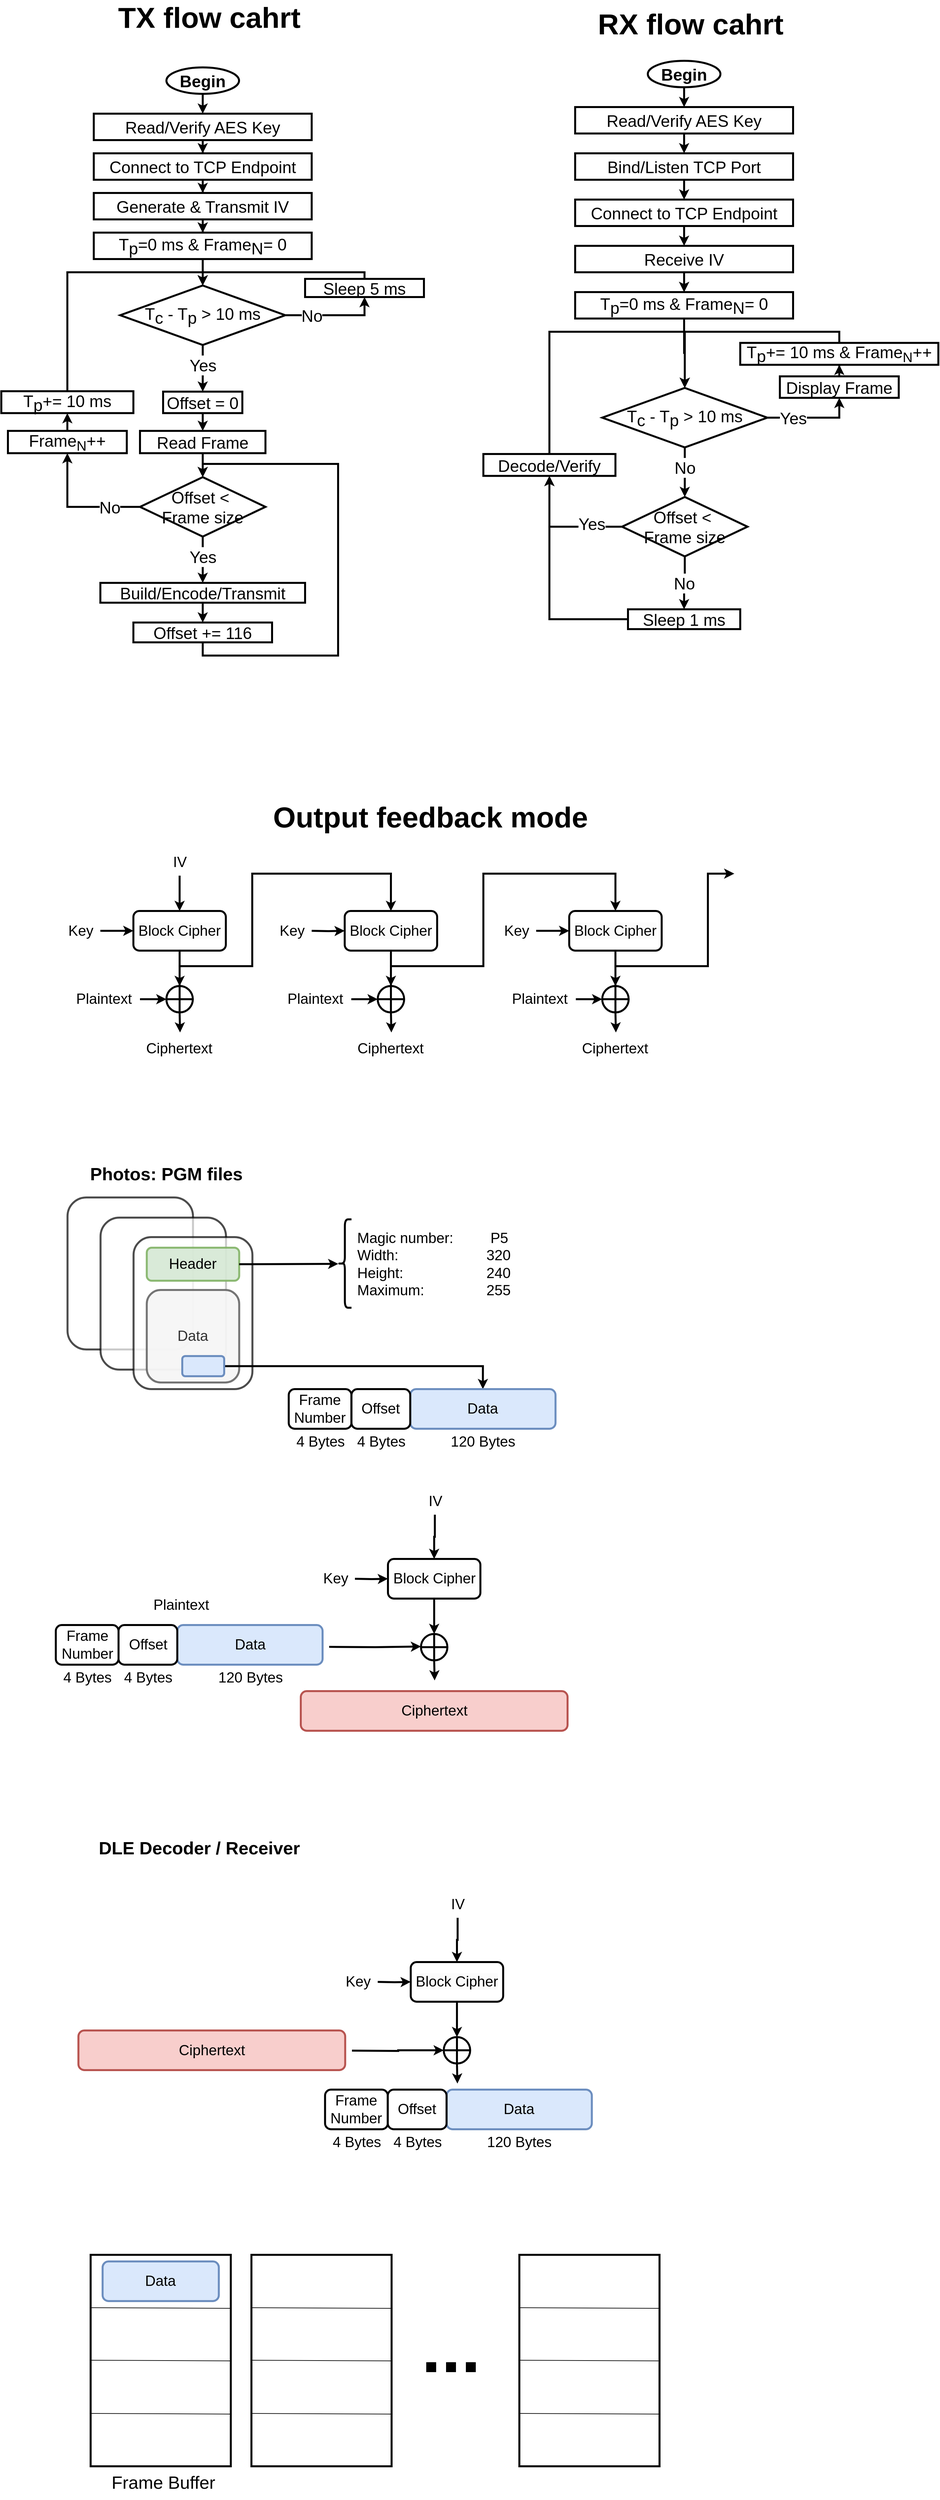<mxfile version="24.6.2" type="github">
  <diagram id="C5RBs43oDa-KdzZeNtuy" name="Page-1">
    <mxGraphModel dx="1968" dy="2419" grid="1" gridSize="10" guides="1" tooltips="1" connect="1" arrows="1" fold="1" page="1" pageScale="1" pageWidth="827" pageHeight="1169" math="0" shadow="0">
      <root>
        <mxCell id="WIyWlLk6GJQsqaUBKTNV-0" />
        <mxCell id="WIyWlLk6GJQsqaUBKTNV-1" parent="WIyWlLk6GJQsqaUBKTNV-0" />
        <mxCell id="9ebifKDBvj5PMloUpHeM-3" value="" style="edgeStyle=orthogonalEdgeStyle;rounded=0;orthogonalLoop=1;jettySize=auto;html=1;fontSize=25;strokeWidth=3;" edge="1" parent="WIyWlLk6GJQsqaUBKTNV-1" source="9ebifKDBvj5PMloUpHeM-1" target="9ebifKDBvj5PMloUpHeM-2">
          <mxGeometry relative="1" as="geometry" />
        </mxCell>
        <mxCell id="9ebifKDBvj5PMloUpHeM-1" value="&lt;b&gt;Begin&lt;/b&gt;" style="ellipse;whiteSpace=wrap;html=1;fontSize=25;strokeWidth=3;" vertex="1" parent="WIyWlLk6GJQsqaUBKTNV-1">
          <mxGeometry x="470" y="-20" width="110" height="40" as="geometry" />
        </mxCell>
        <mxCell id="9ebifKDBvj5PMloUpHeM-5" value="" style="edgeStyle=orthogonalEdgeStyle;rounded=0;orthogonalLoop=1;jettySize=auto;html=1;fontSize=25;strokeWidth=3;" edge="1" parent="WIyWlLk6GJQsqaUBKTNV-1" source="9ebifKDBvj5PMloUpHeM-2" target="9ebifKDBvj5PMloUpHeM-4">
          <mxGeometry relative="1" as="geometry" />
        </mxCell>
        <mxCell id="9ebifKDBvj5PMloUpHeM-2" value="Read/Verify AES Key" style="whiteSpace=wrap;html=1;fontSize=25;strokeWidth=3;" vertex="1" parent="WIyWlLk6GJQsqaUBKTNV-1">
          <mxGeometry x="360" y="50" width="330" height="40" as="geometry" />
        </mxCell>
        <mxCell id="9ebifKDBvj5PMloUpHeM-8" value="" style="edgeStyle=orthogonalEdgeStyle;rounded=0;orthogonalLoop=1;jettySize=auto;html=1;fontSize=25;strokeWidth=3;" edge="1" parent="WIyWlLk6GJQsqaUBKTNV-1" source="9ebifKDBvj5PMloUpHeM-4" target="9ebifKDBvj5PMloUpHeM-7">
          <mxGeometry relative="1" as="geometry" />
        </mxCell>
        <mxCell id="9ebifKDBvj5PMloUpHeM-4" value="Connect to TCP Endpoint" style="whiteSpace=wrap;html=1;fontSize=25;strokeWidth=3;" vertex="1" parent="WIyWlLk6GJQsqaUBKTNV-1">
          <mxGeometry x="360" y="110" width="330" height="40" as="geometry" />
        </mxCell>
        <mxCell id="9ebifKDBvj5PMloUpHeM-10" value="" style="edgeStyle=orthogonalEdgeStyle;rounded=0;orthogonalLoop=1;jettySize=auto;html=1;fontSize=25;strokeWidth=3;" edge="1" parent="WIyWlLk6GJQsqaUBKTNV-1" source="9ebifKDBvj5PMloUpHeM-7" target="9ebifKDBvj5PMloUpHeM-9">
          <mxGeometry relative="1" as="geometry" />
        </mxCell>
        <mxCell id="9ebifKDBvj5PMloUpHeM-37" value="" style="edgeStyle=orthogonalEdgeStyle;rounded=0;orthogonalLoop=1;jettySize=auto;html=1;fontSize=25;strokeWidth=3;" edge="1" parent="WIyWlLk6GJQsqaUBKTNV-1" source="9ebifKDBvj5PMloUpHeM-7" target="9ebifKDBvj5PMloUpHeM-9">
          <mxGeometry relative="1" as="geometry" />
        </mxCell>
        <mxCell id="9ebifKDBvj5PMloUpHeM-7" value="&lt;div style=&quot;font-size: 25px;&quot;&gt;Generate &amp;amp; Transmit IV&lt;br style=&quot;font-size: 25px;&quot;&gt;&lt;/div&gt;" style="whiteSpace=wrap;html=1;fontSize=25;strokeWidth=3;" vertex="1" parent="WIyWlLk6GJQsqaUBKTNV-1">
          <mxGeometry x="360" y="170" width="330" height="40" as="geometry" />
        </mxCell>
        <mxCell id="9ebifKDBvj5PMloUpHeM-12" value="" style="edgeStyle=orthogonalEdgeStyle;rounded=0;orthogonalLoop=1;jettySize=auto;html=1;fontSize=25;strokeWidth=3;" edge="1" parent="WIyWlLk6GJQsqaUBKTNV-1" source="9ebifKDBvj5PMloUpHeM-9" target="9ebifKDBvj5PMloUpHeM-11">
          <mxGeometry relative="1" as="geometry" />
        </mxCell>
        <mxCell id="9ebifKDBvj5PMloUpHeM-9" value="T&lt;sub style=&quot;font-size: 25px;&quot;&gt;p&lt;/sub&gt;=0 ms &amp;amp; Frame&lt;sub style=&quot;font-size: 25px;&quot;&gt;N&lt;/sub&gt;= 0" style="whiteSpace=wrap;html=1;fontSize=25;strokeWidth=3;" vertex="1" parent="WIyWlLk6GJQsqaUBKTNV-1">
          <mxGeometry x="360" y="230" width="330" height="40" as="geometry" />
        </mxCell>
        <mxCell id="9ebifKDBvj5PMloUpHeM-15" value="" style="edgeStyle=orthogonalEdgeStyle;rounded=0;orthogonalLoop=1;jettySize=auto;html=1;entryX=0.5;entryY=1;entryDx=0;entryDy=0;fontSize=25;strokeWidth=3;" edge="1" parent="WIyWlLk6GJQsqaUBKTNV-1" source="9ebifKDBvj5PMloUpHeM-11" target="9ebifKDBvj5PMloUpHeM-14">
          <mxGeometry relative="1" as="geometry">
            <Array as="points">
              <mxPoint x="770" y="355" />
            </Array>
          </mxGeometry>
        </mxCell>
        <mxCell id="9ebifKDBvj5PMloUpHeM-41" style="edgeStyle=orthogonalEdgeStyle;rounded=0;orthogonalLoop=1;jettySize=auto;html=1;exitX=0.5;exitY=1;exitDx=0;exitDy=0;strokeWidth=3;" edge="1" parent="WIyWlLk6GJQsqaUBKTNV-1" source="9ebifKDBvj5PMloUpHeM-11" target="9ebifKDBvj5PMloUpHeM-17">
          <mxGeometry relative="1" as="geometry" />
        </mxCell>
        <mxCell id="9ebifKDBvj5PMloUpHeM-11" value="&lt;font style=&quot;font-size: 25px;&quot;&gt;T&lt;sub style=&quot;font-size: 25px;&quot;&gt;c&amp;nbsp;&lt;/sub&gt;- T&lt;sub style=&quot;font-size: 25px;&quot;&gt;p&amp;nbsp;&lt;/sub&gt;&amp;gt; 10 ms&lt;/font&gt;" style="rhombus;whiteSpace=wrap;html=1;fontSize=25;strokeWidth=3;" vertex="1" parent="WIyWlLk6GJQsqaUBKTNV-1">
          <mxGeometry x="400" y="310" width="250" height="90" as="geometry" />
        </mxCell>
        <mxCell id="9ebifKDBvj5PMloUpHeM-16" style="edgeStyle=orthogonalEdgeStyle;rounded=0;orthogonalLoop=1;jettySize=auto;html=1;entryX=0.5;entryY=0;entryDx=0;entryDy=0;fontSize=25;exitX=0.5;exitY=0;exitDx=0;exitDy=0;strokeWidth=3;" edge="1" parent="WIyWlLk6GJQsqaUBKTNV-1" source="9ebifKDBvj5PMloUpHeM-14" target="9ebifKDBvj5PMloUpHeM-11">
          <mxGeometry relative="1" as="geometry">
            <mxPoint x="530" y="290" as="targetPoint" />
            <Array as="points">
              <mxPoint x="770" y="290" />
              <mxPoint x="525" y="290" />
            </Array>
          </mxGeometry>
        </mxCell>
        <mxCell id="9ebifKDBvj5PMloUpHeM-14" value="Sleep 5 ms" style="whiteSpace=wrap;html=1;fontSize=25;strokeWidth=3;" vertex="1" parent="WIyWlLk6GJQsqaUBKTNV-1">
          <mxGeometry x="680" y="300" width="180" height="27.5" as="geometry" />
        </mxCell>
        <mxCell id="9ebifKDBvj5PMloUpHeM-20" value="" style="edgeStyle=orthogonalEdgeStyle;rounded=0;orthogonalLoop=1;jettySize=auto;html=1;fontSize=25;strokeWidth=3;" edge="1" parent="WIyWlLk6GJQsqaUBKTNV-1" source="9ebifKDBvj5PMloUpHeM-17" target="9ebifKDBvj5PMloUpHeM-19">
          <mxGeometry relative="1" as="geometry" />
        </mxCell>
        <mxCell id="9ebifKDBvj5PMloUpHeM-17" value="Offset = 0" style="whiteSpace=wrap;html=1;fontSize=25;strokeWidth=3;" vertex="1" parent="WIyWlLk6GJQsqaUBKTNV-1">
          <mxGeometry x="465" y="470.63" width="120" height="32.5" as="geometry" />
        </mxCell>
        <mxCell id="9ebifKDBvj5PMloUpHeM-22" value="" style="edgeStyle=orthogonalEdgeStyle;rounded=0;orthogonalLoop=1;jettySize=auto;html=1;fontSize=25;strokeWidth=3;" edge="1" parent="WIyWlLk6GJQsqaUBKTNV-1" source="9ebifKDBvj5PMloUpHeM-19" target="9ebifKDBvj5PMloUpHeM-21">
          <mxGeometry relative="1" as="geometry" />
        </mxCell>
        <mxCell id="9ebifKDBvj5PMloUpHeM-19" value="Read Frame" style="whiteSpace=wrap;html=1;fontSize=25;strokeWidth=3;" vertex="1" parent="WIyWlLk6GJQsqaUBKTNV-1">
          <mxGeometry x="430" y="530" width="190" height="33.75" as="geometry" />
        </mxCell>
        <mxCell id="9ebifKDBvj5PMloUpHeM-24" value="" style="edgeStyle=orthogonalEdgeStyle;rounded=0;orthogonalLoop=1;jettySize=auto;html=1;entryX=0.5;entryY=1;entryDx=0;entryDy=0;fontSize=25;strokeWidth=3;" edge="1" parent="WIyWlLk6GJQsqaUBKTNV-1" source="9ebifKDBvj5PMloUpHeM-21" target="9ebifKDBvj5PMloUpHeM-23">
          <mxGeometry relative="1" as="geometry" />
        </mxCell>
        <mxCell id="9ebifKDBvj5PMloUpHeM-29" value="" style="edgeStyle=orthogonalEdgeStyle;rounded=0;orthogonalLoop=1;jettySize=auto;html=1;fontSize=25;strokeWidth=3;" edge="1" parent="WIyWlLk6GJQsqaUBKTNV-1" source="9ebifKDBvj5PMloUpHeM-21" target="9ebifKDBvj5PMloUpHeM-28">
          <mxGeometry relative="1" as="geometry" />
        </mxCell>
        <mxCell id="9ebifKDBvj5PMloUpHeM-21" value="Offset &amp;lt;&amp;nbsp;&lt;div&gt;Frame size&lt;/div&gt;" style="rhombus;whiteSpace=wrap;html=1;fontSize=25;strokeWidth=3;" vertex="1" parent="WIyWlLk6GJQsqaUBKTNV-1">
          <mxGeometry x="430" y="600" width="190" height="90" as="geometry" />
        </mxCell>
        <mxCell id="9ebifKDBvj5PMloUpHeM-26" value="" style="edgeStyle=orthogonalEdgeStyle;rounded=0;orthogonalLoop=1;jettySize=auto;html=1;fontSize=25;strokeWidth=3;" edge="1" parent="WIyWlLk6GJQsqaUBKTNV-1" source="9ebifKDBvj5PMloUpHeM-23" target="9ebifKDBvj5PMloUpHeM-25">
          <mxGeometry relative="1" as="geometry" />
        </mxCell>
        <mxCell id="9ebifKDBvj5PMloUpHeM-23" value="Frame&lt;span style=&quot;font-size: 25px;&quot;&gt;&lt;sub&gt;N&lt;/sub&gt;&lt;/span&gt;++" style="whiteSpace=wrap;html=1;fontSize=25;strokeWidth=3;" vertex="1" parent="WIyWlLk6GJQsqaUBKTNV-1">
          <mxGeometry x="230" y="530" width="180" height="33.75" as="geometry" />
        </mxCell>
        <mxCell id="9ebifKDBvj5PMloUpHeM-27" style="edgeStyle=orthogonalEdgeStyle;rounded=0;orthogonalLoop=1;jettySize=auto;html=1;entryX=0.5;entryY=0;entryDx=0;entryDy=0;exitX=0.5;exitY=0;exitDx=0;exitDy=0;fontSize=25;strokeWidth=3;" edge="1" parent="WIyWlLk6GJQsqaUBKTNV-1" source="9ebifKDBvj5PMloUpHeM-25" target="9ebifKDBvj5PMloUpHeM-11">
          <mxGeometry relative="1" as="geometry">
            <Array as="points">
              <mxPoint x="320" y="290" />
              <mxPoint x="525" y="290" />
            </Array>
          </mxGeometry>
        </mxCell>
        <mxCell id="9ebifKDBvj5PMloUpHeM-25" value="T&lt;sub style=&quot;font-size: 25px;&quot;&gt;p&lt;/sub&gt;+= 10 ms" style="whiteSpace=wrap;html=1;fontSize=25;strokeWidth=3;" vertex="1" parent="WIyWlLk6GJQsqaUBKTNV-1">
          <mxGeometry x="220" y="470" width="200" height="33.13" as="geometry" />
        </mxCell>
        <mxCell id="9ebifKDBvj5PMloUpHeM-31" value="" style="edgeStyle=orthogonalEdgeStyle;rounded=0;orthogonalLoop=1;jettySize=auto;html=1;fontSize=25;strokeWidth=3;" edge="1" parent="WIyWlLk6GJQsqaUBKTNV-1" source="9ebifKDBvj5PMloUpHeM-28" target="9ebifKDBvj5PMloUpHeM-30">
          <mxGeometry relative="1" as="geometry" />
        </mxCell>
        <mxCell id="9ebifKDBvj5PMloUpHeM-28" value="Build/Encode/Transmit" style="whiteSpace=wrap;html=1;fontSize=25;strokeWidth=3;" vertex="1" parent="WIyWlLk6GJQsqaUBKTNV-1">
          <mxGeometry x="370" y="760" width="310" height="30" as="geometry" />
        </mxCell>
        <mxCell id="9ebifKDBvj5PMloUpHeM-32" style="edgeStyle=orthogonalEdgeStyle;rounded=0;orthogonalLoop=1;jettySize=auto;html=1;entryX=0.5;entryY=0;entryDx=0;entryDy=0;fontSize=25;exitX=0.5;exitY=1;exitDx=0;exitDy=0;strokeWidth=3;" edge="1" parent="WIyWlLk6GJQsqaUBKTNV-1" source="9ebifKDBvj5PMloUpHeM-30" target="9ebifKDBvj5PMloUpHeM-21">
          <mxGeometry relative="1" as="geometry">
            <Array as="points">
              <mxPoint x="525" y="870" />
              <mxPoint x="730" y="870" />
              <mxPoint x="730" y="580" />
              <mxPoint x="525" y="580" />
            </Array>
          </mxGeometry>
        </mxCell>
        <mxCell id="9ebifKDBvj5PMloUpHeM-30" value="Offset += 116" style="whiteSpace=wrap;html=1;fontSize=25;strokeWidth=3;" vertex="1" parent="WIyWlLk6GJQsqaUBKTNV-1">
          <mxGeometry x="420" y="820" width="210" height="30" as="geometry" />
        </mxCell>
        <mxCell id="9ebifKDBvj5PMloUpHeM-33" value="No" style="text;html=1;align=center;verticalAlign=middle;resizable=0;points=[];autosize=1;strokeColor=none;fillColor=none;fontSize=25;labelBackgroundColor=default;strokeWidth=3;" vertex="1" parent="WIyWlLk6GJQsqaUBKTNV-1">
          <mxGeometry x="354" y="625" width="60" height="40" as="geometry" />
        </mxCell>
        <mxCell id="9ebifKDBvj5PMloUpHeM-34" value="&lt;font style=&quot;font-size: 25px;&quot;&gt;No&lt;/font&gt;" style="text;html=1;align=center;verticalAlign=middle;resizable=0;points=[];autosize=1;strokeColor=none;fillColor=none;fontSize=25;labelBackgroundColor=default;strokeWidth=3;" vertex="1" parent="WIyWlLk6GJQsqaUBKTNV-1">
          <mxGeometry x="660" y="335" width="60" height="40" as="geometry" />
        </mxCell>
        <mxCell id="9ebifKDBvj5PMloUpHeM-36" value="Yes" style="text;html=1;align=center;verticalAlign=middle;resizable=0;points=[];autosize=1;strokeColor=none;fillColor=none;fontSize=25;labelBackgroundColor=default;strokeWidth=3;" vertex="1" parent="WIyWlLk6GJQsqaUBKTNV-1">
          <mxGeometry x="495" y="700" width="60" height="40" as="geometry" />
        </mxCell>
        <mxCell id="9ebifKDBvj5PMloUpHeM-35" value="&lt;font style=&quot;font-size: 25px;&quot;&gt;Yes&lt;/font&gt;" style="text;html=1;align=center;verticalAlign=middle;resizable=0;points=[];autosize=1;strokeColor=none;fillColor=none;fontSize=25;labelBackgroundColor=default;strokeWidth=3;" vertex="1" parent="WIyWlLk6GJQsqaUBKTNV-1">
          <mxGeometry x="495" y="410" width="60" height="40" as="geometry" />
        </mxCell>
        <mxCell id="9ebifKDBvj5PMloUpHeM-42" value="&lt;font style=&quot;font-size: 44px;&quot;&gt;&lt;b&gt;TX flow cahrt&lt;/b&gt;&lt;/font&gt;" style="text;html=1;align=center;verticalAlign=middle;whiteSpace=wrap;rounded=0;" vertex="1" parent="WIyWlLk6GJQsqaUBKTNV-1">
          <mxGeometry x="370" y="-110" width="330" height="30" as="geometry" />
        </mxCell>
        <mxCell id="9ebifKDBvj5PMloUpHeM-43" value="" style="edgeStyle=orthogonalEdgeStyle;rounded=0;orthogonalLoop=1;jettySize=auto;html=1;fontSize=25;strokeWidth=3;" edge="1" parent="WIyWlLk6GJQsqaUBKTNV-1" source="9ebifKDBvj5PMloUpHeM-44" target="9ebifKDBvj5PMloUpHeM-46">
          <mxGeometry relative="1" as="geometry" />
        </mxCell>
        <mxCell id="9ebifKDBvj5PMloUpHeM-44" value="&lt;b&gt;Begin&lt;/b&gt;" style="ellipse;whiteSpace=wrap;html=1;fontSize=25;strokeWidth=3;" vertex="1" parent="WIyWlLk6GJQsqaUBKTNV-1">
          <mxGeometry x="1199" y="-30" width="110" height="40" as="geometry" />
        </mxCell>
        <mxCell id="9ebifKDBvj5PMloUpHeM-83" value="" style="edgeStyle=orthogonalEdgeStyle;rounded=0;orthogonalLoop=1;jettySize=auto;html=1;strokeWidth=3;" edge="1" parent="WIyWlLk6GJQsqaUBKTNV-1" source="9ebifKDBvj5PMloUpHeM-46" target="9ebifKDBvj5PMloUpHeM-82">
          <mxGeometry relative="1" as="geometry" />
        </mxCell>
        <mxCell id="9ebifKDBvj5PMloUpHeM-46" value="Read/Verify AES Key" style="whiteSpace=wrap;html=1;fontSize=25;strokeWidth=3;" vertex="1" parent="WIyWlLk6GJQsqaUBKTNV-1">
          <mxGeometry x="1089" y="40" width="330" height="40" as="geometry" />
        </mxCell>
        <mxCell id="9ebifKDBvj5PMloUpHeM-47" value="" style="edgeStyle=orthogonalEdgeStyle;rounded=0;orthogonalLoop=1;jettySize=auto;html=1;fontSize=25;strokeWidth=3;" edge="1" parent="WIyWlLk6GJQsqaUBKTNV-1" source="9ebifKDBvj5PMloUpHeM-48" target="9ebifKDBvj5PMloUpHeM-51">
          <mxGeometry relative="1" as="geometry" />
        </mxCell>
        <mxCell id="9ebifKDBvj5PMloUpHeM-48" value="Connect to TCP Endpoint" style="whiteSpace=wrap;html=1;fontSize=25;strokeWidth=3;" vertex="1" parent="WIyWlLk6GJQsqaUBKTNV-1">
          <mxGeometry x="1089" y="180" width="330" height="40" as="geometry" />
        </mxCell>
        <mxCell id="9ebifKDBvj5PMloUpHeM-49" value="" style="edgeStyle=orthogonalEdgeStyle;rounded=0;orthogonalLoop=1;jettySize=auto;html=1;fontSize=25;strokeWidth=3;" edge="1" parent="WIyWlLk6GJQsqaUBKTNV-1" source="9ebifKDBvj5PMloUpHeM-51" target="9ebifKDBvj5PMloUpHeM-53">
          <mxGeometry relative="1" as="geometry" />
        </mxCell>
        <mxCell id="9ebifKDBvj5PMloUpHeM-50" value="" style="edgeStyle=orthogonalEdgeStyle;rounded=0;orthogonalLoop=1;jettySize=auto;html=1;fontSize=25;strokeWidth=3;" edge="1" parent="WIyWlLk6GJQsqaUBKTNV-1" source="9ebifKDBvj5PMloUpHeM-51" target="9ebifKDBvj5PMloUpHeM-53">
          <mxGeometry relative="1" as="geometry" />
        </mxCell>
        <mxCell id="9ebifKDBvj5PMloUpHeM-51" value="&lt;div style=&quot;font-size: 25px;&quot;&gt;Receive IV&lt;br style=&quot;font-size: 25px;&quot;&gt;&lt;/div&gt;" style="whiteSpace=wrap;html=1;fontSize=25;strokeWidth=3;" vertex="1" parent="WIyWlLk6GJQsqaUBKTNV-1">
          <mxGeometry x="1089" y="250" width="330" height="40" as="geometry" />
        </mxCell>
        <mxCell id="9ebifKDBvj5PMloUpHeM-52" value="" style="edgeStyle=orthogonalEdgeStyle;rounded=0;orthogonalLoop=1;jettySize=auto;html=1;fontSize=25;strokeWidth=3;" edge="1" parent="WIyWlLk6GJQsqaUBKTNV-1" source="9ebifKDBvj5PMloUpHeM-53" target="9ebifKDBvj5PMloUpHeM-56">
          <mxGeometry relative="1" as="geometry">
            <Array as="points">
              <mxPoint x="1254" y="412" />
              <mxPoint x="1255" y="412" />
            </Array>
          </mxGeometry>
        </mxCell>
        <mxCell id="9ebifKDBvj5PMloUpHeM-53" value="T&lt;sub style=&quot;font-size: 25px;&quot;&gt;p&lt;/sub&gt;=0 ms &amp;amp; Frame&lt;sub style=&quot;font-size: 25px;&quot;&gt;N&lt;/sub&gt;= 0" style="whiteSpace=wrap;html=1;fontSize=25;strokeWidth=3;" vertex="1" parent="WIyWlLk6GJQsqaUBKTNV-1">
          <mxGeometry x="1089" y="320" width="330" height="40" as="geometry" />
        </mxCell>
        <mxCell id="9ebifKDBvj5PMloUpHeM-54" value="" style="edgeStyle=orthogonalEdgeStyle;rounded=0;orthogonalLoop=1;jettySize=auto;html=1;entryX=0.5;entryY=1;entryDx=0;entryDy=0;fontSize=25;strokeWidth=3;" edge="1" parent="WIyWlLk6GJQsqaUBKTNV-1" source="9ebifKDBvj5PMloUpHeM-56" target="9ebifKDBvj5PMloUpHeM-58">
          <mxGeometry relative="1" as="geometry" />
        </mxCell>
        <mxCell id="9ebifKDBvj5PMloUpHeM-55" style="edgeStyle=orthogonalEdgeStyle;rounded=0;orthogonalLoop=1;jettySize=auto;html=1;exitX=0.5;exitY=1;exitDx=0;exitDy=0;entryX=0.5;entryY=0;entryDx=0;entryDy=0;strokeWidth=3;" edge="1" parent="WIyWlLk6GJQsqaUBKTNV-1" source="9ebifKDBvj5PMloUpHeM-56" target="9ebifKDBvj5PMloUpHeM-65">
          <mxGeometry relative="1" as="geometry">
            <mxPoint x="1255" y="625.63" as="targetPoint" />
          </mxGeometry>
        </mxCell>
        <mxCell id="9ebifKDBvj5PMloUpHeM-56" value="&lt;font style=&quot;font-size: 25px;&quot;&gt;T&lt;sub style=&quot;font-size: 25px;&quot;&gt;c&amp;nbsp;&lt;/sub&gt;- T&lt;sub style=&quot;font-size: 25px;&quot;&gt;p&amp;nbsp;&lt;/sub&gt;&amp;gt; 10 ms&lt;/font&gt;" style="rhombus;whiteSpace=wrap;html=1;fontSize=25;strokeWidth=3;" vertex="1" parent="WIyWlLk6GJQsqaUBKTNV-1">
          <mxGeometry x="1130" y="465" width="250" height="90" as="geometry" />
        </mxCell>
        <mxCell id="9ebifKDBvj5PMloUpHeM-57" style="edgeStyle=orthogonalEdgeStyle;rounded=0;orthogonalLoop=1;jettySize=auto;html=1;entryX=0.5;entryY=0;entryDx=0;entryDy=0;fontSize=25;exitX=0.5;exitY=0;exitDx=0;exitDy=0;strokeWidth=3;" edge="1" parent="WIyWlLk6GJQsqaUBKTNV-1" source="9ebifKDBvj5PMloUpHeM-86" target="9ebifKDBvj5PMloUpHeM-56">
          <mxGeometry relative="1" as="geometry">
            <mxPoint x="1260" y="445" as="targetPoint" />
            <Array as="points">
              <mxPoint x="1489" y="380" />
              <mxPoint x="1255" y="380" />
            </Array>
          </mxGeometry>
        </mxCell>
        <mxCell id="9ebifKDBvj5PMloUpHeM-88" value="" style="edgeStyle=orthogonalEdgeStyle;rounded=0;orthogonalLoop=1;jettySize=auto;html=1;strokeWidth=3;" edge="1" parent="WIyWlLk6GJQsqaUBKTNV-1" source="9ebifKDBvj5PMloUpHeM-58" target="9ebifKDBvj5PMloUpHeM-86">
          <mxGeometry relative="1" as="geometry" />
        </mxCell>
        <mxCell id="9ebifKDBvj5PMloUpHeM-58" value="Display Frame" style="whiteSpace=wrap;html=1;fontSize=25;strokeWidth=3;" vertex="1" parent="WIyWlLk6GJQsqaUBKTNV-1">
          <mxGeometry x="1399" y="447.5" width="180" height="32.5" as="geometry" />
        </mxCell>
        <mxCell id="9ebifKDBvj5PMloUpHeM-61" value="" style="edgeStyle=orthogonalEdgeStyle;rounded=0;orthogonalLoop=1;jettySize=auto;html=1;fontSize=25;strokeWidth=3;" edge="1" parent="WIyWlLk6GJQsqaUBKTNV-1" target="9ebifKDBvj5PMloUpHeM-65">
          <mxGeometry relative="1" as="geometry">
            <mxPoint x="1255" y="718.75" as="sourcePoint" />
          </mxGeometry>
        </mxCell>
        <mxCell id="9ebifKDBvj5PMloUpHeM-64" value="" style="edgeStyle=orthogonalEdgeStyle;rounded=0;orthogonalLoop=1;jettySize=auto;html=1;fontSize=25;strokeWidth=3;" edge="1" parent="WIyWlLk6GJQsqaUBKTNV-1" source="9ebifKDBvj5PMloUpHeM-65" target="9ebifKDBvj5PMloUpHeM-71">
          <mxGeometry relative="1" as="geometry" />
        </mxCell>
        <mxCell id="9ebifKDBvj5PMloUpHeM-89" style="edgeStyle=orthogonalEdgeStyle;rounded=0;orthogonalLoop=1;jettySize=auto;html=1;exitX=0;exitY=0.5;exitDx=0;exitDy=0;entryX=0.5;entryY=1;entryDx=0;entryDy=0;strokeWidth=3;" edge="1" parent="WIyWlLk6GJQsqaUBKTNV-1" source="9ebifKDBvj5PMloUpHeM-65" target="9ebifKDBvj5PMloUpHeM-69">
          <mxGeometry relative="1" as="geometry" />
        </mxCell>
        <mxCell id="9ebifKDBvj5PMloUpHeM-65" value="Offset &amp;lt;&amp;nbsp;&lt;div&gt;Frame size&lt;/div&gt;" style="rhombus;whiteSpace=wrap;html=1;fontSize=25;strokeWidth=3;" vertex="1" parent="WIyWlLk6GJQsqaUBKTNV-1">
          <mxGeometry x="1160" y="630" width="190" height="90" as="geometry" />
        </mxCell>
        <mxCell id="9ebifKDBvj5PMloUpHeM-68" style="edgeStyle=orthogonalEdgeStyle;rounded=0;orthogonalLoop=1;jettySize=auto;html=1;entryX=0.5;entryY=0;entryDx=0;entryDy=0;exitX=0.5;exitY=0;exitDx=0;exitDy=0;fontSize=25;strokeWidth=3;" edge="1" parent="WIyWlLk6GJQsqaUBKTNV-1" source="9ebifKDBvj5PMloUpHeM-69" target="9ebifKDBvj5PMloUpHeM-56">
          <mxGeometry relative="1" as="geometry">
            <Array as="points">
              <mxPoint x="1050" y="380" />
              <mxPoint x="1255" y="380" />
            </Array>
          </mxGeometry>
        </mxCell>
        <mxCell id="9ebifKDBvj5PMloUpHeM-69" value="Decode/Verify" style="whiteSpace=wrap;html=1;fontSize=25;strokeWidth=3;" vertex="1" parent="WIyWlLk6GJQsqaUBKTNV-1">
          <mxGeometry x="950" y="565" width="200" height="33.13" as="geometry" />
        </mxCell>
        <mxCell id="9ebifKDBvj5PMloUpHeM-90" style="edgeStyle=orthogonalEdgeStyle;rounded=0;orthogonalLoop=1;jettySize=auto;html=1;entryX=0.5;entryY=1;entryDx=0;entryDy=0;strokeWidth=3;" edge="1" parent="WIyWlLk6GJQsqaUBKTNV-1" source="9ebifKDBvj5PMloUpHeM-71" target="9ebifKDBvj5PMloUpHeM-69">
          <mxGeometry relative="1" as="geometry" />
        </mxCell>
        <mxCell id="9ebifKDBvj5PMloUpHeM-71" value="Sleep 1 ms" style="whiteSpace=wrap;html=1;fontSize=25;strokeWidth=3;" vertex="1" parent="WIyWlLk6GJQsqaUBKTNV-1">
          <mxGeometry x="1169" y="800" width="170" height="30" as="geometry" />
        </mxCell>
        <mxCell id="9ebifKDBvj5PMloUpHeM-74" value="Yes" style="text;html=1;align=center;verticalAlign=middle;resizable=0;points=[];autosize=1;strokeColor=none;fillColor=none;fontSize=25;labelBackgroundColor=default;strokeWidth=3;" vertex="1" parent="WIyWlLk6GJQsqaUBKTNV-1">
          <mxGeometry x="1084" y="650" width="60" height="40" as="geometry" />
        </mxCell>
        <mxCell id="9ebifKDBvj5PMloUpHeM-75" value="&lt;font style=&quot;font-size: 25px;&quot;&gt;Yes&lt;/font&gt;" style="text;html=1;align=center;verticalAlign=middle;resizable=0;points=[];autosize=1;strokeColor=none;fillColor=none;fontSize=25;labelBackgroundColor=default;strokeWidth=3;" vertex="1" parent="WIyWlLk6GJQsqaUBKTNV-1">
          <mxGeometry x="1389" y="490" width="60" height="40" as="geometry" />
        </mxCell>
        <mxCell id="9ebifKDBvj5PMloUpHeM-76" value="No" style="text;html=1;align=center;verticalAlign=middle;resizable=0;points=[];autosize=1;strokeColor=none;fillColor=none;fontSize=25;labelBackgroundColor=default;strokeWidth=3;" vertex="1" parent="WIyWlLk6GJQsqaUBKTNV-1">
          <mxGeometry x="1224" y="740" width="60" height="40" as="geometry" />
        </mxCell>
        <mxCell id="9ebifKDBvj5PMloUpHeM-77" value="&lt;font style=&quot;font-size: 25px;&quot;&gt;No&lt;/font&gt;" style="text;html=1;align=center;verticalAlign=middle;resizable=0;points=[];autosize=1;strokeColor=none;fillColor=none;fontSize=25;labelBackgroundColor=default;strokeWidth=3;" vertex="1" parent="WIyWlLk6GJQsqaUBKTNV-1">
          <mxGeometry x="1225" y="565" width="60" height="40" as="geometry" />
        </mxCell>
        <mxCell id="9ebifKDBvj5PMloUpHeM-78" value="&lt;font style=&quot;font-size: 44px;&quot;&gt;&lt;b&gt;RX flow cahrt&lt;/b&gt;&lt;/font&gt;" style="text;html=1;align=center;verticalAlign=middle;whiteSpace=wrap;rounded=0;" vertex="1" parent="WIyWlLk6GJQsqaUBKTNV-1">
          <mxGeometry x="1099" y="-100" width="330" height="30" as="geometry" />
        </mxCell>
        <mxCell id="9ebifKDBvj5PMloUpHeM-85" style="edgeStyle=orthogonalEdgeStyle;rounded=0;orthogonalLoop=1;jettySize=auto;html=1;exitX=0.5;exitY=1;exitDx=0;exitDy=0;entryX=0.5;entryY=0;entryDx=0;entryDy=0;strokeWidth=3;" edge="1" parent="WIyWlLk6GJQsqaUBKTNV-1" source="9ebifKDBvj5PMloUpHeM-82" target="9ebifKDBvj5PMloUpHeM-48">
          <mxGeometry relative="1" as="geometry" />
        </mxCell>
        <mxCell id="9ebifKDBvj5PMloUpHeM-82" value="Bind/Listen TCP Port" style="whiteSpace=wrap;html=1;fontSize=25;strokeWidth=3;" vertex="1" parent="WIyWlLk6GJQsqaUBKTNV-1">
          <mxGeometry x="1089" y="110" width="330" height="40" as="geometry" />
        </mxCell>
        <mxCell id="9ebifKDBvj5PMloUpHeM-86" value="T&lt;sub style=&quot;font-size: 25px;&quot;&gt;p&lt;/sub&gt;+= 10 ms &amp;amp; Frame&lt;sub&gt;N&lt;/sub&gt;++" style="whiteSpace=wrap;html=1;fontSize=25;strokeWidth=3;" vertex="1" parent="WIyWlLk6GJQsqaUBKTNV-1">
          <mxGeometry x="1339" y="396.87" width="300" height="33.13" as="geometry" />
        </mxCell>
        <mxCell id="9ebifKDBvj5PMloUpHeM-97" value="" style="edgeStyle=orthogonalEdgeStyle;rounded=0;orthogonalLoop=1;jettySize=auto;html=1;fontSize=22;entryX=0.5;entryY=0;entryDx=0;entryDy=0;strokeWidth=3;" edge="1" parent="WIyWlLk6GJQsqaUBKTNV-1" source="9ebifKDBvj5PMloUpHeM-92" target="9ebifKDBvj5PMloUpHeM-106">
          <mxGeometry relative="1" as="geometry">
            <mxPoint x="490.0" y="1263.0" as="targetPoint" />
          </mxGeometry>
        </mxCell>
        <mxCell id="9ebifKDBvj5PMloUpHeM-92" value="IV" style="text;html=1;align=center;verticalAlign=middle;resizable=0;points=[];autosize=1;strokeColor=none;fillColor=none;fontSize=22;strokeWidth=3;" vertex="1" parent="WIyWlLk6GJQsqaUBKTNV-1">
          <mxGeometry x="470" y="1163" width="40" height="40" as="geometry" />
        </mxCell>
        <mxCell id="9ebifKDBvj5PMloUpHeM-103" style="edgeStyle=orthogonalEdgeStyle;rounded=0;orthogonalLoop=1;jettySize=auto;html=1;entryX=0;entryY=0.5;entryDx=0;entryDy=0;fontSize=22;strokeWidth=3;" edge="1" parent="WIyWlLk6GJQsqaUBKTNV-1" source="9ebifKDBvj5PMloUpHeM-93" target="9ebifKDBvj5PMloUpHeM-106">
          <mxGeometry relative="1" as="geometry">
            <mxPoint x="420.0" y="1286.5" as="targetPoint" />
          </mxGeometry>
        </mxCell>
        <mxCell id="9ebifKDBvj5PMloUpHeM-93" value="Key" style="text;html=1;align=center;verticalAlign=middle;resizable=0;points=[];autosize=1;strokeColor=none;fillColor=none;fontSize=22;strokeWidth=3;" vertex="1" parent="WIyWlLk6GJQsqaUBKTNV-1">
          <mxGeometry x="310" y="1266.5" width="60" height="40" as="geometry" />
        </mxCell>
        <mxCell id="9ebifKDBvj5PMloUpHeM-104" style="edgeStyle=orthogonalEdgeStyle;rounded=0;orthogonalLoop=1;jettySize=auto;html=1;entryX=0;entryY=0.5;entryDx=0;entryDy=0;fontSize=22;strokeWidth=3;" edge="1" parent="WIyWlLk6GJQsqaUBKTNV-1" source="9ebifKDBvj5PMloUpHeM-94" target="9ebifKDBvj5PMloUpHeM-98">
          <mxGeometry relative="1" as="geometry" />
        </mxCell>
        <mxCell id="9ebifKDBvj5PMloUpHeM-94" value="Plaintext" style="text;html=1;align=center;verticalAlign=middle;resizable=0;points=[];autosize=1;strokeColor=none;fillColor=none;fontSize=22;strokeWidth=3;" vertex="1" parent="WIyWlLk6GJQsqaUBKTNV-1">
          <mxGeometry x="320" y="1370" width="110" height="40" as="geometry" />
        </mxCell>
        <mxCell id="9ebifKDBvj5PMloUpHeM-95" value="Ciphertext" style="text;html=1;align=center;verticalAlign=middle;resizable=0;points=[];autosize=1;strokeColor=none;fillColor=none;fontSize=22;strokeWidth=3;" vertex="1" parent="WIyWlLk6GJQsqaUBKTNV-1">
          <mxGeometry x="429" y="1445" width="120" height="40" as="geometry" />
        </mxCell>
        <mxCell id="9ebifKDBvj5PMloUpHeM-102" style="edgeStyle=orthogonalEdgeStyle;rounded=0;orthogonalLoop=1;jettySize=auto;html=1;exitX=0.5;exitY=1;exitDx=0;exitDy=0;entryX=0.5;entryY=0;entryDx=0;entryDy=0;fontSize=22;strokeWidth=3;" edge="1" parent="WIyWlLk6GJQsqaUBKTNV-1" source="9ebifKDBvj5PMloUpHeM-106" target="9ebifKDBvj5PMloUpHeM-98">
          <mxGeometry relative="1" as="geometry">
            <mxPoint x="490.0" y="1310" as="sourcePoint" />
          </mxGeometry>
        </mxCell>
        <mxCell id="9ebifKDBvj5PMloUpHeM-101" value="" style="group;fontSize=22;strokeWidth=3;" vertex="1" connectable="0" parent="WIyWlLk6GJQsqaUBKTNV-1">
          <mxGeometry x="470" y="1370" width="40" height="40" as="geometry" />
        </mxCell>
        <mxCell id="9ebifKDBvj5PMloUpHeM-98" value="" style="ellipse;whiteSpace=wrap;html=1;aspect=fixed;fillColor=none;fontSize=22;strokeWidth=3;" vertex="1" parent="9ebifKDBvj5PMloUpHeM-101">
          <mxGeometry width="40" height="40" as="geometry" />
        </mxCell>
        <mxCell id="9ebifKDBvj5PMloUpHeM-99" style="edgeStyle=orthogonalEdgeStyle;rounded=0;orthogonalLoop=1;jettySize=auto;html=1;entryX=0.5;entryY=1;entryDx=0;entryDy=0;exitX=0.5;exitY=0;exitDx=0;exitDy=0;endArrow=none;endFill=0;fontSize=22;strokeWidth=3;" edge="1" parent="9ebifKDBvj5PMloUpHeM-101" source="9ebifKDBvj5PMloUpHeM-98" target="9ebifKDBvj5PMloUpHeM-98">
          <mxGeometry relative="1" as="geometry">
            <Array as="points">
              <mxPoint x="20" />
              <mxPoint x="20" y="40" />
            </Array>
          </mxGeometry>
        </mxCell>
        <mxCell id="9ebifKDBvj5PMloUpHeM-100" style="edgeStyle=orthogonalEdgeStyle;rounded=0;orthogonalLoop=1;jettySize=auto;html=1;exitX=0;exitY=0.5;exitDx=0;exitDy=0;entryX=1;entryY=0.5;entryDx=0;entryDy=0;endArrow=none;endFill=0;fontSize=22;strokeWidth=3;" edge="1" parent="9ebifKDBvj5PMloUpHeM-101" source="9ebifKDBvj5PMloUpHeM-98" target="9ebifKDBvj5PMloUpHeM-98">
          <mxGeometry relative="1" as="geometry">
            <Array as="points">
              <mxPoint x="10" y="20" />
              <mxPoint x="10" y="20" />
            </Array>
          </mxGeometry>
        </mxCell>
        <mxCell id="9ebifKDBvj5PMloUpHeM-105" style="edgeStyle=orthogonalEdgeStyle;rounded=0;orthogonalLoop=1;jettySize=auto;html=1;exitX=0.5;exitY=1;exitDx=0;exitDy=0;entryX=0.514;entryY=-0.117;entryDx=0;entryDy=0;entryPerimeter=0;fontSize=22;strokeWidth=3;" edge="1" parent="WIyWlLk6GJQsqaUBKTNV-1" source="9ebifKDBvj5PMloUpHeM-98" target="9ebifKDBvj5PMloUpHeM-95">
          <mxGeometry relative="1" as="geometry" />
        </mxCell>
        <mxCell id="9ebifKDBvj5PMloUpHeM-106" value="&lt;meta charset=&quot;utf-8&quot;&gt;&lt;span style=&quot;color: rgb(0, 0, 0); font-family: Helvetica; font-size: 22px; font-style: normal; font-variant-ligatures: normal; font-variant-caps: normal; font-weight: 400; letter-spacing: normal; orphans: 2; text-align: center; text-indent: 0px; text-transform: none; widows: 2; word-spacing: 0px; -webkit-text-stroke-width: 0px; white-space: normal; background-color: rgb(251, 251, 251); text-decoration-thickness: initial; text-decoration-style: initial; text-decoration-color: initial; display: inline !important; float: none;&quot;&gt;Block Cipher&lt;/span&gt;" style="rounded=1;whiteSpace=wrap;html=1;strokeWidth=3;" vertex="1" parent="WIyWlLk6GJQsqaUBKTNV-1">
          <mxGeometry x="420" y="1256.5" width="140" height="60" as="geometry" />
        </mxCell>
        <mxCell id="9ebifKDBvj5PMloUpHeM-107" style="edgeStyle=orthogonalEdgeStyle;rounded=0;orthogonalLoop=1;jettySize=auto;html=1;entryX=0;entryY=0.5;entryDx=0;entryDy=0;fontSize=22;strokeWidth=3;" edge="1" parent="WIyWlLk6GJQsqaUBKTNV-1" target="9ebifKDBvj5PMloUpHeM-118">
          <mxGeometry relative="1" as="geometry">
            <mxPoint x="740.0" y="1286.5" as="targetPoint" />
            <mxPoint x="690" y="1286.5" as="sourcePoint" />
          </mxGeometry>
        </mxCell>
        <mxCell id="9ebifKDBvj5PMloUpHeM-108" value="Key" style="text;html=1;align=center;verticalAlign=middle;resizable=0;points=[];autosize=1;strokeColor=none;fillColor=none;fontSize=22;strokeWidth=3;" vertex="1" parent="WIyWlLk6GJQsqaUBKTNV-1">
          <mxGeometry x="630" y="1266.5" width="60" height="40" as="geometry" />
        </mxCell>
        <mxCell id="9ebifKDBvj5PMloUpHeM-109" style="edgeStyle=orthogonalEdgeStyle;rounded=0;orthogonalLoop=1;jettySize=auto;html=1;entryX=0;entryY=0.5;entryDx=0;entryDy=0;fontSize=22;strokeWidth=3;" edge="1" parent="WIyWlLk6GJQsqaUBKTNV-1" source="9ebifKDBvj5PMloUpHeM-110" target="9ebifKDBvj5PMloUpHeM-114">
          <mxGeometry relative="1" as="geometry" />
        </mxCell>
        <mxCell id="9ebifKDBvj5PMloUpHeM-110" value="Plaintext" style="text;html=1;align=center;verticalAlign=middle;resizable=0;points=[];autosize=1;strokeColor=none;fillColor=none;fontSize=22;strokeWidth=3;" vertex="1" parent="WIyWlLk6GJQsqaUBKTNV-1">
          <mxGeometry x="640" y="1370" width="110" height="40" as="geometry" />
        </mxCell>
        <mxCell id="9ebifKDBvj5PMloUpHeM-111" value="Ciphertext" style="text;html=1;align=center;verticalAlign=middle;resizable=0;points=[];autosize=1;strokeColor=none;fillColor=none;fontSize=22;strokeWidth=3;" vertex="1" parent="WIyWlLk6GJQsqaUBKTNV-1">
          <mxGeometry x="749" y="1445" width="120" height="40" as="geometry" />
        </mxCell>
        <mxCell id="9ebifKDBvj5PMloUpHeM-112" style="edgeStyle=orthogonalEdgeStyle;rounded=0;orthogonalLoop=1;jettySize=auto;html=1;exitX=0.5;exitY=1;exitDx=0;exitDy=0;entryX=0.5;entryY=0;entryDx=0;entryDy=0;fontSize=22;strokeWidth=3;" edge="1" parent="WIyWlLk6GJQsqaUBKTNV-1" source="9ebifKDBvj5PMloUpHeM-118" target="9ebifKDBvj5PMloUpHeM-114">
          <mxGeometry relative="1" as="geometry">
            <mxPoint x="810.0" y="1310" as="sourcePoint" />
          </mxGeometry>
        </mxCell>
        <mxCell id="9ebifKDBvj5PMloUpHeM-113" value="" style="group;fontSize=22;strokeWidth=3;" vertex="1" connectable="0" parent="WIyWlLk6GJQsqaUBKTNV-1">
          <mxGeometry x="790" y="1370" width="40" height="40" as="geometry" />
        </mxCell>
        <mxCell id="9ebifKDBvj5PMloUpHeM-114" value="" style="ellipse;whiteSpace=wrap;html=1;aspect=fixed;fillColor=none;fontSize=22;strokeWidth=3;" vertex="1" parent="9ebifKDBvj5PMloUpHeM-113">
          <mxGeometry width="40" height="40" as="geometry" />
        </mxCell>
        <mxCell id="9ebifKDBvj5PMloUpHeM-115" style="edgeStyle=orthogonalEdgeStyle;rounded=0;orthogonalLoop=1;jettySize=auto;html=1;entryX=0.5;entryY=1;entryDx=0;entryDy=0;exitX=0.5;exitY=0;exitDx=0;exitDy=0;endArrow=none;endFill=0;fontSize=22;strokeWidth=3;" edge="1" parent="9ebifKDBvj5PMloUpHeM-113" source="9ebifKDBvj5PMloUpHeM-114" target="9ebifKDBvj5PMloUpHeM-114">
          <mxGeometry relative="1" as="geometry">
            <Array as="points">
              <mxPoint x="20" />
              <mxPoint x="20" y="40" />
            </Array>
          </mxGeometry>
        </mxCell>
        <mxCell id="9ebifKDBvj5PMloUpHeM-116" style="edgeStyle=orthogonalEdgeStyle;rounded=0;orthogonalLoop=1;jettySize=auto;html=1;exitX=0;exitY=0.5;exitDx=0;exitDy=0;entryX=1;entryY=0.5;entryDx=0;entryDy=0;endArrow=none;endFill=0;fontSize=22;strokeWidth=3;" edge="1" parent="9ebifKDBvj5PMloUpHeM-113" source="9ebifKDBvj5PMloUpHeM-114" target="9ebifKDBvj5PMloUpHeM-114">
          <mxGeometry relative="1" as="geometry">
            <Array as="points">
              <mxPoint x="10" y="20" />
              <mxPoint x="10" y="20" />
            </Array>
          </mxGeometry>
        </mxCell>
        <mxCell id="9ebifKDBvj5PMloUpHeM-117" style="edgeStyle=orthogonalEdgeStyle;rounded=0;orthogonalLoop=1;jettySize=auto;html=1;exitX=0.5;exitY=1;exitDx=0;exitDy=0;entryX=0.514;entryY=-0.117;entryDx=0;entryDy=0;entryPerimeter=0;fontSize=22;strokeWidth=3;" edge="1" parent="WIyWlLk6GJQsqaUBKTNV-1" source="9ebifKDBvj5PMloUpHeM-114" target="9ebifKDBvj5PMloUpHeM-111">
          <mxGeometry relative="1" as="geometry" />
        </mxCell>
        <mxCell id="9ebifKDBvj5PMloUpHeM-118" value="&lt;meta charset=&quot;utf-8&quot;&gt;&lt;span style=&quot;color: rgb(0, 0, 0); font-family: Helvetica; font-size: 22px; font-style: normal; font-variant-ligatures: normal; font-variant-caps: normal; font-weight: 400; letter-spacing: normal; orphans: 2; text-align: center; text-indent: 0px; text-transform: none; widows: 2; word-spacing: 0px; -webkit-text-stroke-width: 0px; white-space: normal; background-color: rgb(251, 251, 251); text-decoration-thickness: initial; text-decoration-style: initial; text-decoration-color: initial; display: inline !important; float: none;&quot;&gt;Block Cipher&lt;/span&gt;" style="rounded=1;whiteSpace=wrap;html=1;strokeWidth=3;" vertex="1" parent="WIyWlLk6GJQsqaUBKTNV-1">
          <mxGeometry x="740" y="1256.5" width="140" height="60" as="geometry" />
        </mxCell>
        <mxCell id="9ebifKDBvj5PMloUpHeM-119" style="edgeStyle=orthogonalEdgeStyle;rounded=0;orthogonalLoop=1;jettySize=auto;html=1;entryX=0;entryY=0.5;entryDx=0;entryDy=0;fontSize=22;strokeWidth=3;" edge="1" parent="WIyWlLk6GJQsqaUBKTNV-1" source="9ebifKDBvj5PMloUpHeM-120" target="9ebifKDBvj5PMloUpHeM-130">
          <mxGeometry relative="1" as="geometry">
            <mxPoint x="1080.0" y="1286.5" as="targetPoint" />
          </mxGeometry>
        </mxCell>
        <mxCell id="9ebifKDBvj5PMloUpHeM-120" value="Key" style="text;html=1;align=center;verticalAlign=middle;resizable=0;points=[];autosize=1;strokeColor=none;fillColor=none;fontSize=22;strokeWidth=3;" vertex="1" parent="WIyWlLk6GJQsqaUBKTNV-1">
          <mxGeometry x="970" y="1266.5" width="60" height="40" as="geometry" />
        </mxCell>
        <mxCell id="9ebifKDBvj5PMloUpHeM-121" style="edgeStyle=orthogonalEdgeStyle;rounded=0;orthogonalLoop=1;jettySize=auto;html=1;entryX=0;entryY=0.5;entryDx=0;entryDy=0;fontSize=22;strokeWidth=3;" edge="1" parent="WIyWlLk6GJQsqaUBKTNV-1" source="9ebifKDBvj5PMloUpHeM-122" target="9ebifKDBvj5PMloUpHeM-126">
          <mxGeometry relative="1" as="geometry" />
        </mxCell>
        <mxCell id="9ebifKDBvj5PMloUpHeM-122" value="Plaintext" style="text;html=1;align=center;verticalAlign=middle;resizable=0;points=[];autosize=1;strokeColor=none;fillColor=none;fontSize=22;strokeWidth=3;" vertex="1" parent="WIyWlLk6GJQsqaUBKTNV-1">
          <mxGeometry x="980" y="1370" width="110" height="40" as="geometry" />
        </mxCell>
        <mxCell id="9ebifKDBvj5PMloUpHeM-123" value="Ciphertext" style="text;html=1;align=center;verticalAlign=middle;resizable=0;points=[];autosize=1;strokeColor=none;fillColor=none;fontSize=22;strokeWidth=3;" vertex="1" parent="WIyWlLk6GJQsqaUBKTNV-1">
          <mxGeometry x="1089" y="1445" width="120" height="40" as="geometry" />
        </mxCell>
        <mxCell id="9ebifKDBvj5PMloUpHeM-124" style="edgeStyle=orthogonalEdgeStyle;rounded=0;orthogonalLoop=1;jettySize=auto;html=1;exitX=0.5;exitY=1;exitDx=0;exitDy=0;entryX=0.5;entryY=0;entryDx=0;entryDy=0;fontSize=22;strokeWidth=3;" edge="1" parent="WIyWlLk6GJQsqaUBKTNV-1" source="9ebifKDBvj5PMloUpHeM-130" target="9ebifKDBvj5PMloUpHeM-126">
          <mxGeometry relative="1" as="geometry">
            <mxPoint x="1150.0" y="1310" as="sourcePoint" />
          </mxGeometry>
        </mxCell>
        <mxCell id="9ebifKDBvj5PMloUpHeM-125" value="" style="group;fontSize=22;strokeWidth=3;" vertex="1" connectable="0" parent="WIyWlLk6GJQsqaUBKTNV-1">
          <mxGeometry x="1130" y="1370" width="40" height="40" as="geometry" />
        </mxCell>
        <mxCell id="9ebifKDBvj5PMloUpHeM-126" value="" style="ellipse;whiteSpace=wrap;html=1;aspect=fixed;fillColor=none;fontSize=22;strokeWidth=3;" vertex="1" parent="9ebifKDBvj5PMloUpHeM-125">
          <mxGeometry width="40" height="40" as="geometry" />
        </mxCell>
        <mxCell id="9ebifKDBvj5PMloUpHeM-127" style="edgeStyle=orthogonalEdgeStyle;rounded=0;orthogonalLoop=1;jettySize=auto;html=1;entryX=0.5;entryY=1;entryDx=0;entryDy=0;exitX=0.5;exitY=0;exitDx=0;exitDy=0;endArrow=none;endFill=0;fontSize=22;strokeWidth=3;" edge="1" parent="9ebifKDBvj5PMloUpHeM-125" source="9ebifKDBvj5PMloUpHeM-126" target="9ebifKDBvj5PMloUpHeM-126">
          <mxGeometry relative="1" as="geometry">
            <Array as="points">
              <mxPoint x="20" />
              <mxPoint x="20" y="40" />
            </Array>
          </mxGeometry>
        </mxCell>
        <mxCell id="9ebifKDBvj5PMloUpHeM-128" style="edgeStyle=orthogonalEdgeStyle;rounded=0;orthogonalLoop=1;jettySize=auto;html=1;exitX=0;exitY=0.5;exitDx=0;exitDy=0;entryX=1;entryY=0.5;entryDx=0;entryDy=0;endArrow=none;endFill=0;fontSize=22;strokeWidth=3;" edge="1" parent="9ebifKDBvj5PMloUpHeM-125" source="9ebifKDBvj5PMloUpHeM-126" target="9ebifKDBvj5PMloUpHeM-126">
          <mxGeometry relative="1" as="geometry">
            <Array as="points">
              <mxPoint x="10" y="20" />
              <mxPoint x="10" y="20" />
            </Array>
          </mxGeometry>
        </mxCell>
        <mxCell id="9ebifKDBvj5PMloUpHeM-129" style="edgeStyle=orthogonalEdgeStyle;rounded=0;orthogonalLoop=1;jettySize=auto;html=1;exitX=0.5;exitY=1;exitDx=0;exitDy=0;entryX=0.514;entryY=-0.117;entryDx=0;entryDy=0;entryPerimeter=0;fontSize=22;strokeWidth=3;" edge="1" parent="WIyWlLk6GJQsqaUBKTNV-1" source="9ebifKDBvj5PMloUpHeM-126" target="9ebifKDBvj5PMloUpHeM-123">
          <mxGeometry relative="1" as="geometry" />
        </mxCell>
        <mxCell id="9ebifKDBvj5PMloUpHeM-130" value="&lt;meta charset=&quot;utf-8&quot;&gt;&lt;span style=&quot;color: rgb(0, 0, 0); font-family: Helvetica; font-size: 22px; font-style: normal; font-variant-ligatures: normal; font-variant-caps: normal; font-weight: 400; letter-spacing: normal; orphans: 2; text-align: center; text-indent: 0px; text-transform: none; widows: 2; word-spacing: 0px; -webkit-text-stroke-width: 0px; white-space: normal; background-color: rgb(251, 251, 251); text-decoration-thickness: initial; text-decoration-style: initial; text-decoration-color: initial; display: inline !important; float: none;&quot;&gt;Block Cipher&lt;/span&gt;" style="rounded=1;whiteSpace=wrap;html=1;strokeWidth=3;" vertex="1" parent="WIyWlLk6GJQsqaUBKTNV-1">
          <mxGeometry x="1080" y="1256.5" width="140" height="60" as="geometry" />
        </mxCell>
        <mxCell id="9ebifKDBvj5PMloUpHeM-132" style="edgeStyle=orthogonalEdgeStyle;rounded=0;orthogonalLoop=1;jettySize=auto;html=1;exitX=0.5;exitY=0;exitDx=0;exitDy=0;entryX=0.5;entryY=0;entryDx=0;entryDy=0;strokeWidth=3;" edge="1" parent="WIyWlLk6GJQsqaUBKTNV-1" source="9ebifKDBvj5PMloUpHeM-98" target="9ebifKDBvj5PMloUpHeM-118">
          <mxGeometry relative="1" as="geometry">
            <Array as="points">
              <mxPoint x="490" y="1340" />
              <mxPoint x="600" y="1340" />
              <mxPoint x="600" y="1200" />
              <mxPoint x="810" y="1200" />
            </Array>
          </mxGeometry>
        </mxCell>
        <mxCell id="9ebifKDBvj5PMloUpHeM-133" style="edgeStyle=orthogonalEdgeStyle;rounded=0;orthogonalLoop=1;jettySize=auto;html=1;exitX=0.5;exitY=0;exitDx=0;exitDy=0;entryX=0.5;entryY=0;entryDx=0;entryDy=0;strokeWidth=3;" edge="1" parent="WIyWlLk6GJQsqaUBKTNV-1" source="9ebifKDBvj5PMloUpHeM-114" target="9ebifKDBvj5PMloUpHeM-130">
          <mxGeometry relative="1" as="geometry">
            <Array as="points">
              <mxPoint x="810" y="1340" />
              <mxPoint x="950" y="1340" />
              <mxPoint x="950" y="1200" />
              <mxPoint x="1150" y="1200" />
            </Array>
          </mxGeometry>
        </mxCell>
        <mxCell id="9ebifKDBvj5PMloUpHeM-134" style="edgeStyle=orthogonalEdgeStyle;rounded=0;orthogonalLoop=1;jettySize=auto;html=1;exitX=0.5;exitY=0;exitDx=0;exitDy=0;strokeWidth=3;" edge="1" parent="WIyWlLk6GJQsqaUBKTNV-1">
          <mxGeometry relative="1" as="geometry">
            <mxPoint x="1150" y="1370" as="sourcePoint" />
            <mxPoint x="1330" y="1200" as="targetPoint" />
            <Array as="points">
              <mxPoint x="1150" y="1340" />
              <mxPoint x="1290" y="1340" />
              <mxPoint x="1290" y="1200" />
            </Array>
          </mxGeometry>
        </mxCell>
        <mxCell id="9ebifKDBvj5PMloUpHeM-137" value="&lt;font style=&quot;font-size: 44px;&quot;&gt;&lt;b&gt;Output feedback mode&lt;/b&gt;&lt;/font&gt;" style="text;html=1;align=center;verticalAlign=middle;whiteSpace=wrap;rounded=0;" vertex="1" parent="WIyWlLk6GJQsqaUBKTNV-1">
          <mxGeometry x="610" y="1100" width="520" height="30" as="geometry" />
        </mxCell>
        <mxCell id="9ebifKDBvj5PMloUpHeM-140" value="" style="rounded=1;whiteSpace=wrap;html=1;strokeWidth=3;opacity=70;fontSize=22;" vertex="1" parent="WIyWlLk6GJQsqaUBKTNV-1">
          <mxGeometry x="320.25" y="1690" width="190" height="230" as="geometry" />
        </mxCell>
        <mxCell id="9ebifKDBvj5PMloUpHeM-145" value="&lt;font style=&quot;font-size: 27px;&quot;&gt;&lt;b&gt;Photos: PGM files&lt;/b&gt;&lt;/font&gt;" style="text;html=1;align=center;verticalAlign=middle;whiteSpace=wrap;rounded=0;strokeWidth=3;fontSize=22;" vertex="1" parent="WIyWlLk6GJQsqaUBKTNV-1">
          <mxGeometry x="330.25" y="1640" width="279.75" height="30" as="geometry" />
        </mxCell>
        <mxCell id="9ebifKDBvj5PMloUpHeM-150" value="" style="shape=curlyBracket;whiteSpace=wrap;html=1;rounded=1;labelPosition=left;verticalLabelPosition=middle;align=right;verticalAlign=middle;strokeWidth=3;fontSize=22;" vertex="1" parent="WIyWlLk6GJQsqaUBKTNV-1">
          <mxGeometry x="730.25" y="1723.13" width="20" height="133.75" as="geometry" />
        </mxCell>
        <mxCell id="9ebifKDBvj5PMloUpHeM-151" value="&lt;span style=&quot;background-color: initial;&quot;&gt;Magic number:&lt;/span&gt;&lt;span style=&quot;background-color: initial; white-space: pre;&quot;&gt;&#x9;&lt;/span&gt;&lt;span style=&quot;background-color: initial;&quot;&gt; P5&lt;/span&gt;&lt;br&gt;&lt;span style=&quot;background-color: initial;&quot;&gt;Width: &lt;/span&gt;&lt;span style=&quot;background-color: initial; white-space: pre;&quot;&gt;&#x9;&lt;/span&gt;&lt;span style=&quot;background-color: initial; white-space: pre;&quot;&gt;&#x9;&lt;span style=&quot;white-space: pre;&quot;&gt;&#x9;&lt;/span&gt;&lt;/span&gt;&lt;span style=&quot;background-color: initial;&quot;&gt;320&lt;/span&gt;&lt;br&gt;&lt;span style=&quot;background-color: initial;&quot;&gt;Height: &lt;/span&gt;&lt;span style=&quot;background-color: initial; white-space: pre;&quot;&gt;&#x9;&lt;/span&gt;&lt;span style=&quot;background-color: initial; white-space: pre;&quot;&gt;&#x9;&lt;span style=&quot;white-space: pre;&quot;&gt;&#x9;&lt;/span&gt;&lt;/span&gt;&lt;span style=&quot;background-color: initial;&quot;&gt;240&lt;/span&gt;&lt;br&gt;&lt;span style=&quot;background-color: initial;&quot;&gt;Maximum: &lt;/span&gt;&lt;span style=&quot;background-color: initial; white-space: pre;&quot;&gt;&#x9;&lt;span style=&quot;white-space: pre;&quot;&gt;&#x9;&lt;/span&gt;&lt;/span&gt;&lt;span style=&quot;background-color: initial;&quot;&gt;255&lt;/span&gt;" style="text;html=1;align=left;verticalAlign=middle;whiteSpace=wrap;rounded=0;strokeWidth=3;fontSize=22;" vertex="1" parent="WIyWlLk6GJQsqaUBKTNV-1">
          <mxGeometry x="757.25" y="1720.76" width="256" height="140.5" as="geometry" />
        </mxCell>
        <mxCell id="9ebifKDBvj5PMloUpHeM-166" style="edgeStyle=orthogonalEdgeStyle;rounded=0;orthogonalLoop=1;jettySize=auto;html=1;entryX=0;entryY=0.5;entryDx=0;entryDy=0;fontSize=22;strokeWidth=3;" edge="1" parent="WIyWlLk6GJQsqaUBKTNV-1" target="9ebifKDBvj5PMloUpHeM-177">
          <mxGeometry relative="1" as="geometry">
            <mxPoint x="805.5" y="2267" as="targetPoint" />
            <mxPoint x="755.5" y="2267" as="sourcePoint" />
          </mxGeometry>
        </mxCell>
        <mxCell id="9ebifKDBvj5PMloUpHeM-167" value="Key" style="text;html=1;align=center;verticalAlign=middle;resizable=0;points=[];autosize=1;strokeColor=none;fillColor=none;fontSize=22;strokeWidth=3;" vertex="1" parent="WIyWlLk6GJQsqaUBKTNV-1">
          <mxGeometry x="695.5" y="2247" width="60" height="40" as="geometry" />
        </mxCell>
        <mxCell id="9ebifKDBvj5PMloUpHeM-168" style="edgeStyle=orthogonalEdgeStyle;rounded=0;orthogonalLoop=1;jettySize=auto;html=1;entryX=0;entryY=0.5;entryDx=0;entryDy=0;fontSize=22;strokeWidth=3;" edge="1" parent="WIyWlLk6GJQsqaUBKTNV-1">
          <mxGeometry relative="1" as="geometry">
            <mxPoint x="716.5" y="2370" as="sourcePoint" />
            <mxPoint x="855.5" y="2369.5" as="targetPoint" />
          </mxGeometry>
        </mxCell>
        <mxCell id="9ebifKDBvj5PMloUpHeM-169" value="Plaintext" style="text;html=1;align=center;verticalAlign=middle;resizable=0;points=[];autosize=1;strokeColor=none;fillColor=none;fontSize=22;strokeWidth=3;" vertex="1" parent="WIyWlLk6GJQsqaUBKTNV-1">
          <mxGeometry x="436.5" y="2287" width="110" height="40" as="geometry" />
        </mxCell>
        <mxCell id="9ebifKDBvj5PMloUpHeM-171" style="edgeStyle=orthogonalEdgeStyle;rounded=0;orthogonalLoop=1;jettySize=auto;html=1;exitX=0.5;exitY=1;exitDx=0;exitDy=0;entryX=0.5;entryY=0;entryDx=0;entryDy=0;fontSize=22;strokeWidth=3;" edge="1" parent="WIyWlLk6GJQsqaUBKTNV-1" source="9ebifKDBvj5PMloUpHeM-177" target="9ebifKDBvj5PMloUpHeM-173">
          <mxGeometry relative="1" as="geometry">
            <mxPoint x="875.5" y="2290.5" as="sourcePoint" />
          </mxGeometry>
        </mxCell>
        <mxCell id="9ebifKDBvj5PMloUpHeM-172" value="" style="group;fontSize=22;strokeWidth=3;" vertex="1" connectable="0" parent="WIyWlLk6GJQsqaUBKTNV-1">
          <mxGeometry x="855.5" y="2350.5" width="40" height="40" as="geometry" />
        </mxCell>
        <mxCell id="9ebifKDBvj5PMloUpHeM-173" value="" style="ellipse;whiteSpace=wrap;html=1;aspect=fixed;fillColor=none;fontSize=22;strokeWidth=3;" vertex="1" parent="9ebifKDBvj5PMloUpHeM-172">
          <mxGeometry width="40" height="40" as="geometry" />
        </mxCell>
        <mxCell id="9ebifKDBvj5PMloUpHeM-174" style="edgeStyle=orthogonalEdgeStyle;rounded=0;orthogonalLoop=1;jettySize=auto;html=1;entryX=0.5;entryY=1;entryDx=0;entryDy=0;exitX=0.5;exitY=0;exitDx=0;exitDy=0;endArrow=none;endFill=0;fontSize=22;strokeWidth=3;" edge="1" parent="9ebifKDBvj5PMloUpHeM-172" source="9ebifKDBvj5PMloUpHeM-173" target="9ebifKDBvj5PMloUpHeM-173">
          <mxGeometry relative="1" as="geometry">
            <Array as="points">
              <mxPoint x="20" />
              <mxPoint x="20" y="40" />
            </Array>
          </mxGeometry>
        </mxCell>
        <mxCell id="9ebifKDBvj5PMloUpHeM-175" style="edgeStyle=orthogonalEdgeStyle;rounded=0;orthogonalLoop=1;jettySize=auto;html=1;exitX=0;exitY=0.5;exitDx=0;exitDy=0;entryX=1;entryY=0.5;entryDx=0;entryDy=0;endArrow=none;endFill=0;fontSize=22;strokeWidth=3;" edge="1" parent="9ebifKDBvj5PMloUpHeM-172" source="9ebifKDBvj5PMloUpHeM-173" target="9ebifKDBvj5PMloUpHeM-173">
          <mxGeometry relative="1" as="geometry">
            <Array as="points">
              <mxPoint x="10" y="20" />
              <mxPoint x="10" y="20" />
            </Array>
          </mxGeometry>
        </mxCell>
        <mxCell id="9ebifKDBvj5PMloUpHeM-176" style="edgeStyle=orthogonalEdgeStyle;rounded=0;orthogonalLoop=1;jettySize=auto;html=1;exitX=0.5;exitY=1;exitDx=0;exitDy=0;entryX=0.514;entryY=-0.117;entryDx=0;entryDy=0;entryPerimeter=0;fontSize=22;strokeWidth=3;" edge="1" parent="WIyWlLk6GJQsqaUBKTNV-1" source="9ebifKDBvj5PMloUpHeM-173">
          <mxGeometry relative="1" as="geometry">
            <mxPoint x="876.18" y="2420.82" as="targetPoint" />
          </mxGeometry>
        </mxCell>
        <mxCell id="9ebifKDBvj5PMloUpHeM-177" value="&lt;meta charset=&quot;utf-8&quot;&gt;&lt;span style=&quot;color: rgb(0, 0, 0); font-family: Helvetica; font-size: 22px; font-style: normal; font-variant-ligatures: normal; font-variant-caps: normal; font-weight: 400; letter-spacing: normal; orphans: 2; text-align: center; text-indent: 0px; text-transform: none; widows: 2; word-spacing: 0px; -webkit-text-stroke-width: 0px; white-space: normal; background-color: rgb(251, 251, 251); text-decoration-thickness: initial; text-decoration-style: initial; text-decoration-color: initial; display: inline !important; float: none;&quot;&gt;Block Cipher&lt;/span&gt;" style="rounded=1;whiteSpace=wrap;html=1;strokeWidth=3;" vertex="1" parent="WIyWlLk6GJQsqaUBKTNV-1">
          <mxGeometry x="805.5" y="2237" width="140" height="60" as="geometry" />
        </mxCell>
        <mxCell id="9ebifKDBvj5PMloUpHeM-178" value="&lt;font style=&quot;font-size: 22px;&quot;&gt;Data&lt;/font&gt;" style="rounded=1;whiteSpace=wrap;html=1;fillColor=#dae8fc;strokeColor=#6c8ebf;strokeWidth=3;fontSize=22;" vertex="1" parent="WIyWlLk6GJQsqaUBKTNV-1">
          <mxGeometry x="486.5" y="2337" width="220" height="60" as="geometry" />
        </mxCell>
        <mxCell id="9ebifKDBvj5PMloUpHeM-179" value="&lt;font style=&quot;font-size: 22px;&quot;&gt;Frame Number&lt;/font&gt;" style="rounded=1;whiteSpace=wrap;html=1;strokeWidth=3;fontSize=22;" vertex="1" parent="WIyWlLk6GJQsqaUBKTNV-1">
          <mxGeometry x="302.5" y="2337" width="95" height="60" as="geometry" />
        </mxCell>
        <mxCell id="9ebifKDBvj5PMloUpHeM-180" value="&lt;font style=&quot;font-size: 22px;&quot;&gt;Offset&lt;/font&gt;" style="rounded=1;whiteSpace=wrap;html=1;strokeWidth=3;fontSize=22;" vertex="1" parent="WIyWlLk6GJQsqaUBKTNV-1">
          <mxGeometry x="397.5" y="2337" width="89" height="60" as="geometry" />
        </mxCell>
        <mxCell id="9ebifKDBvj5PMloUpHeM-181" value="&lt;font style=&quot;font-size: 22px;&quot;&gt;4 Bytes&lt;/font&gt;" style="text;html=1;align=center;verticalAlign=middle;resizable=0;points=[];autosize=1;strokeColor=none;fillColor=none;fontSize=22;" vertex="1" parent="WIyWlLk6GJQsqaUBKTNV-1">
          <mxGeometry x="300" y="2397" width="100" height="40" as="geometry" />
        </mxCell>
        <mxCell id="9ebifKDBvj5PMloUpHeM-182" value="&lt;font style=&quot;font-size: 22px;&quot;&gt;4 Bytes&lt;/font&gt;" style="text;html=1;align=center;verticalAlign=middle;resizable=0;points=[];autosize=1;strokeColor=none;fillColor=none;fontSize=22;" vertex="1" parent="WIyWlLk6GJQsqaUBKTNV-1">
          <mxGeometry x="392" y="2397" width="100" height="40" as="geometry" />
        </mxCell>
        <mxCell id="9ebifKDBvj5PMloUpHeM-183" value="&lt;font style=&quot;font-size: 22px;&quot;&gt;120 Bytes&lt;/font&gt;" style="text;html=1;align=center;verticalAlign=middle;resizable=0;points=[];autosize=1;strokeColor=none;fillColor=none;fontSize=22;" vertex="1" parent="WIyWlLk6GJQsqaUBKTNV-1">
          <mxGeometry x="536.5" y="2397" width="120" height="40" as="geometry" />
        </mxCell>
        <mxCell id="9ebifKDBvj5PMloUpHeM-186" style="edgeStyle=orthogonalEdgeStyle;rounded=0;orthogonalLoop=1;jettySize=auto;html=1;entryX=0.5;entryY=0;entryDx=0;entryDy=0;strokeWidth=3;" edge="1" parent="WIyWlLk6GJQsqaUBKTNV-1" source="9ebifKDBvj5PMloUpHeM-185" target="9ebifKDBvj5PMloUpHeM-177">
          <mxGeometry relative="1" as="geometry" />
        </mxCell>
        <mxCell id="9ebifKDBvj5PMloUpHeM-185" value="&lt;font style=&quot;font-size: 22px;&quot;&gt;IV&lt;/font&gt;" style="text;html=1;align=center;verticalAlign=middle;resizable=0;points=[];autosize=1;strokeColor=none;fillColor=none;" vertex="1" parent="WIyWlLk6GJQsqaUBKTNV-1">
          <mxGeometry x="856.5" y="2130" width="40" height="40" as="geometry" />
        </mxCell>
        <mxCell id="9ebifKDBvj5PMloUpHeM-187" value="&lt;span style=&quot;text-wrap: nowrap;&quot;&gt;Ciphertext&lt;/span&gt;" style="rounded=1;whiteSpace=wrap;html=1;fillColor=#f8cecc;strokeColor=#b85450;strokeWidth=3;fontSize=22;" vertex="1" parent="WIyWlLk6GJQsqaUBKTNV-1">
          <mxGeometry x="673.5" y="2437" width="404" height="60" as="geometry" />
        </mxCell>
        <mxCell id="9ebifKDBvj5PMloUpHeM-188" value="" style="rounded=1;whiteSpace=wrap;html=1;strokeWidth=3;opacity=70;fontSize=22;" vertex="1" parent="WIyWlLk6GJQsqaUBKTNV-1">
          <mxGeometry x="370.25" y="1720.5" width="190" height="230" as="geometry" />
        </mxCell>
        <mxCell id="9ebifKDBvj5PMloUpHeM-189" value="" style="rounded=1;whiteSpace=wrap;html=1;strokeWidth=3;opacity=70;fontSize=22;" vertex="1" parent="WIyWlLk6GJQsqaUBKTNV-1">
          <mxGeometry x="420.25" y="1750" width="180" height="230" as="geometry" />
        </mxCell>
        <mxCell id="9ebifKDBvj5PMloUpHeM-142" value="&lt;font style=&quot;font-size: 22px;&quot;&gt;Header&lt;/font&gt;" style="rounded=1;whiteSpace=wrap;html=1;strokeWidth=3;fillColor=#d5e8d4;strokeColor=#82b366;opacity=90;fontSize=22;" vertex="1" parent="WIyWlLk6GJQsqaUBKTNV-1">
          <mxGeometry x="440.25" y="1766.01" width="140" height="50" as="geometry" />
        </mxCell>
        <mxCell id="9ebifKDBvj5PMloUpHeM-143" value="&lt;font style=&quot;font-size: 22px;&quot;&gt;Data&lt;/font&gt;" style="rounded=1;whiteSpace=wrap;html=1;strokeWidth=3;fillColor=#f5f5f5;fontColor=#333333;strokeColor=#666666;opacity=90;fontSize=22;" vertex="1" parent="WIyWlLk6GJQsqaUBKTNV-1">
          <mxGeometry x="440.25" y="1830" width="140" height="140" as="geometry" />
        </mxCell>
        <mxCell id="9ebifKDBvj5PMloUpHeM-149" style="edgeStyle=orthogonalEdgeStyle;rounded=0;orthogonalLoop=1;jettySize=auto;html=1;exitX=1;exitY=0.5;exitDx=0;exitDy=0;strokeWidth=3;fontSize=22;" edge="1" parent="WIyWlLk6GJQsqaUBKTNV-1" source="9ebifKDBvj5PMloUpHeM-142">
          <mxGeometry relative="1" as="geometry">
            <mxPoint x="730.25" y="1790.5" as="targetPoint" />
          </mxGeometry>
        </mxCell>
        <mxCell id="9ebifKDBvj5PMloUpHeM-196" style="edgeStyle=orthogonalEdgeStyle;rounded=0;orthogonalLoop=1;jettySize=auto;html=1;exitX=1;exitY=0.5;exitDx=0;exitDy=0;entryX=0.5;entryY=0;entryDx=0;entryDy=0;fontSize=11;strokeWidth=3;" edge="1" parent="WIyWlLk6GJQsqaUBKTNV-1" source="9ebifKDBvj5PMloUpHeM-152" target="9ebifKDBvj5PMloUpHeM-190">
          <mxGeometry relative="1" as="geometry" />
        </mxCell>
        <mxCell id="9ebifKDBvj5PMloUpHeM-152" value="" style="rounded=1;whiteSpace=wrap;html=1;fillColor=#dae8fc;strokeColor=#6c8ebf;strokeWidth=3;fontSize=22;" vertex="1" parent="WIyWlLk6GJQsqaUBKTNV-1">
          <mxGeometry x="494" y="1930" width="63.5" height="30.5" as="geometry" />
        </mxCell>
        <mxCell id="9ebifKDBvj5PMloUpHeM-190" value="&lt;font style=&quot;font-size: 22px;&quot;&gt;Data&lt;/font&gt;" style="rounded=1;whiteSpace=wrap;html=1;fillColor=#dae8fc;strokeColor=#6c8ebf;strokeWidth=3;fontSize=22;" vertex="1" parent="WIyWlLk6GJQsqaUBKTNV-1">
          <mxGeometry x="839.25" y="1980" width="220" height="60" as="geometry" />
        </mxCell>
        <mxCell id="9ebifKDBvj5PMloUpHeM-191" value="&lt;font style=&quot;font-size: 22px;&quot;&gt;Frame Number&lt;/font&gt;" style="rounded=1;whiteSpace=wrap;html=1;strokeWidth=3;fontSize=22;" vertex="1" parent="WIyWlLk6GJQsqaUBKTNV-1">
          <mxGeometry x="655.25" y="1980" width="95" height="60" as="geometry" />
        </mxCell>
        <mxCell id="9ebifKDBvj5PMloUpHeM-192" value="&lt;font style=&quot;font-size: 22px;&quot;&gt;Offset&lt;/font&gt;" style="rounded=1;whiteSpace=wrap;html=1;strokeWidth=3;fontSize=22;" vertex="1" parent="WIyWlLk6GJQsqaUBKTNV-1">
          <mxGeometry x="750.25" y="1980" width="89" height="60" as="geometry" />
        </mxCell>
        <mxCell id="9ebifKDBvj5PMloUpHeM-193" value="&lt;font style=&quot;font-size: 22px;&quot;&gt;4 Bytes&lt;/font&gt;" style="text;html=1;align=center;verticalAlign=middle;resizable=0;points=[];autosize=1;strokeColor=none;fillColor=none;fontSize=22;" vertex="1" parent="WIyWlLk6GJQsqaUBKTNV-1">
          <mxGeometry x="652.75" y="2040" width="100" height="40" as="geometry" />
        </mxCell>
        <mxCell id="9ebifKDBvj5PMloUpHeM-194" value="&lt;font style=&quot;font-size: 22px;&quot;&gt;4 Bytes&lt;/font&gt;" style="text;html=1;align=center;verticalAlign=middle;resizable=0;points=[];autosize=1;strokeColor=none;fillColor=none;fontSize=22;" vertex="1" parent="WIyWlLk6GJQsqaUBKTNV-1">
          <mxGeometry x="744.75" y="2040" width="100" height="40" as="geometry" />
        </mxCell>
        <mxCell id="9ebifKDBvj5PMloUpHeM-195" value="&lt;font style=&quot;font-size: 22px;&quot;&gt;120 Bytes&lt;/font&gt;" style="text;html=1;align=center;verticalAlign=middle;resizable=0;points=[];autosize=1;strokeColor=none;fillColor=none;fontSize=22;" vertex="1" parent="WIyWlLk6GJQsqaUBKTNV-1">
          <mxGeometry x="889.25" y="2040" width="120" height="40" as="geometry" />
        </mxCell>
        <mxCell id="9ebifKDBvj5PMloUpHeM-197" value="&lt;font style=&quot;font-size: 27px;&quot;&gt;&lt;b&gt;DLE Decoder / Receiver&lt;/b&gt;&lt;/font&gt;" style="text;html=1;align=center;verticalAlign=middle;whiteSpace=wrap;rounded=0;strokeWidth=3;fontSize=22;" vertex="1" parent="WIyWlLk6GJQsqaUBKTNV-1">
          <mxGeometry x="360" y="2660" width="320" height="30" as="geometry" />
        </mxCell>
        <mxCell id="9ebifKDBvj5PMloUpHeM-199" value="" style="rounded=0;whiteSpace=wrap;html=1;strokeWidth=3;" vertex="1" parent="WIyWlLk6GJQsqaUBKTNV-1">
          <mxGeometry x="355.25" y="3290" width="212.25" height="320" as="geometry" />
        </mxCell>
        <mxCell id="9ebifKDBvj5PMloUpHeM-202" value="" style="endArrow=none;dashed=1;html=1;strokeWidth=15;rounded=0;curved=0;strokeColor=default;dashPattern=1 1;" edge="1" parent="WIyWlLk6GJQsqaUBKTNV-1">
          <mxGeometry width="50" height="50" relative="1" as="geometry">
            <mxPoint x="863.5" y="3460" as="sourcePoint" />
            <mxPoint x="943.25" y="3460" as="targetPoint" />
          </mxGeometry>
        </mxCell>
        <mxCell id="9ebifKDBvj5PMloUpHeM-203" value="&lt;span style=&quot;text-wrap: nowrap;&quot;&gt;Ciphertext&lt;/span&gt;" style="rounded=1;whiteSpace=wrap;html=1;fillColor=#f8cecc;strokeColor=#b85450;strokeWidth=3;fontSize=22;" vertex="1" parent="WIyWlLk6GJQsqaUBKTNV-1">
          <mxGeometry x="336.75" y="2950.5" width="404" height="60" as="geometry" />
        </mxCell>
        <mxCell id="9ebifKDBvj5PMloUpHeM-204" style="edgeStyle=orthogonalEdgeStyle;rounded=0;orthogonalLoop=1;jettySize=auto;html=1;entryX=0;entryY=0.5;entryDx=0;entryDy=0;fontSize=22;strokeWidth=3;" edge="1" parent="WIyWlLk6GJQsqaUBKTNV-1" target="9ebifKDBvj5PMloUpHeM-213">
          <mxGeometry relative="1" as="geometry">
            <mxPoint x="840.0" y="2877" as="targetPoint" />
            <mxPoint x="790" y="2877" as="sourcePoint" />
          </mxGeometry>
        </mxCell>
        <mxCell id="9ebifKDBvj5PMloUpHeM-205" value="Key" style="text;html=1;align=center;verticalAlign=middle;resizable=0;points=[];autosize=1;strokeColor=none;fillColor=none;fontSize=22;strokeWidth=3;" vertex="1" parent="WIyWlLk6GJQsqaUBKTNV-1">
          <mxGeometry x="730" y="2857" width="60" height="40" as="geometry" />
        </mxCell>
        <mxCell id="9ebifKDBvj5PMloUpHeM-206" style="edgeStyle=orthogonalEdgeStyle;rounded=0;orthogonalLoop=1;jettySize=auto;html=1;entryX=0;entryY=0.5;entryDx=0;entryDy=0;fontSize=22;strokeWidth=3;" edge="1" parent="WIyWlLk6GJQsqaUBKTNV-1" target="9ebifKDBvj5PMloUpHeM-209">
          <mxGeometry relative="1" as="geometry">
            <mxPoint x="751" y="2981" as="sourcePoint" />
          </mxGeometry>
        </mxCell>
        <mxCell id="9ebifKDBvj5PMloUpHeM-207" style="edgeStyle=orthogonalEdgeStyle;rounded=0;orthogonalLoop=1;jettySize=auto;html=1;exitX=0.5;exitY=1;exitDx=0;exitDy=0;entryX=0.5;entryY=0;entryDx=0;entryDy=0;fontSize=22;strokeWidth=3;" edge="1" parent="WIyWlLk6GJQsqaUBKTNV-1" source="9ebifKDBvj5PMloUpHeM-213" target="9ebifKDBvj5PMloUpHeM-209">
          <mxGeometry relative="1" as="geometry">
            <mxPoint x="910.0" y="2900.5" as="sourcePoint" />
          </mxGeometry>
        </mxCell>
        <mxCell id="9ebifKDBvj5PMloUpHeM-208" value="" style="group;fontSize=22;strokeWidth=3;" vertex="1" connectable="0" parent="WIyWlLk6GJQsqaUBKTNV-1">
          <mxGeometry x="890" y="2960.5" width="40" height="40" as="geometry" />
        </mxCell>
        <mxCell id="9ebifKDBvj5PMloUpHeM-209" value="" style="ellipse;whiteSpace=wrap;html=1;aspect=fixed;fillColor=none;fontSize=22;strokeWidth=3;" vertex="1" parent="9ebifKDBvj5PMloUpHeM-208">
          <mxGeometry width="40" height="40" as="geometry" />
        </mxCell>
        <mxCell id="9ebifKDBvj5PMloUpHeM-210" style="edgeStyle=orthogonalEdgeStyle;rounded=0;orthogonalLoop=1;jettySize=auto;html=1;entryX=0.5;entryY=1;entryDx=0;entryDy=0;exitX=0.5;exitY=0;exitDx=0;exitDy=0;endArrow=none;endFill=0;fontSize=22;strokeWidth=3;" edge="1" parent="9ebifKDBvj5PMloUpHeM-208" source="9ebifKDBvj5PMloUpHeM-209" target="9ebifKDBvj5PMloUpHeM-209">
          <mxGeometry relative="1" as="geometry">
            <Array as="points">
              <mxPoint x="20" />
              <mxPoint x="20" y="40" />
            </Array>
          </mxGeometry>
        </mxCell>
        <mxCell id="9ebifKDBvj5PMloUpHeM-211" style="edgeStyle=orthogonalEdgeStyle;rounded=0;orthogonalLoop=1;jettySize=auto;html=1;exitX=0;exitY=0.5;exitDx=0;exitDy=0;entryX=1;entryY=0.5;entryDx=0;entryDy=0;endArrow=none;endFill=0;fontSize=22;strokeWidth=3;" edge="1" parent="9ebifKDBvj5PMloUpHeM-208" source="9ebifKDBvj5PMloUpHeM-209" target="9ebifKDBvj5PMloUpHeM-209">
          <mxGeometry relative="1" as="geometry">
            <Array as="points">
              <mxPoint x="10" y="20" />
              <mxPoint x="10" y="20" />
            </Array>
          </mxGeometry>
        </mxCell>
        <mxCell id="9ebifKDBvj5PMloUpHeM-212" style="edgeStyle=orthogonalEdgeStyle;rounded=0;orthogonalLoop=1;jettySize=auto;html=1;exitX=0.5;exitY=1;exitDx=0;exitDy=0;entryX=0.514;entryY=-0.117;entryDx=0;entryDy=0;entryPerimeter=0;fontSize=22;strokeWidth=3;" edge="1" parent="WIyWlLk6GJQsqaUBKTNV-1" source="9ebifKDBvj5PMloUpHeM-209">
          <mxGeometry relative="1" as="geometry">
            <mxPoint x="910.68" y="3030.82" as="targetPoint" />
          </mxGeometry>
        </mxCell>
        <mxCell id="9ebifKDBvj5PMloUpHeM-213" value="&lt;meta charset=&quot;utf-8&quot;&gt;&lt;span style=&quot;color: rgb(0, 0, 0); font-family: Helvetica; font-size: 22px; font-style: normal; font-variant-ligatures: normal; font-variant-caps: normal; font-weight: 400; letter-spacing: normal; orphans: 2; text-align: center; text-indent: 0px; text-transform: none; widows: 2; word-spacing: 0px; -webkit-text-stroke-width: 0px; white-space: normal; background-color: rgb(251, 251, 251); text-decoration-thickness: initial; text-decoration-style: initial; text-decoration-color: initial; display: inline !important; float: none;&quot;&gt;Block Cipher&lt;/span&gt;" style="rounded=1;whiteSpace=wrap;html=1;strokeWidth=3;" vertex="1" parent="WIyWlLk6GJQsqaUBKTNV-1">
          <mxGeometry x="840" y="2847" width="140" height="60" as="geometry" />
        </mxCell>
        <mxCell id="9ebifKDBvj5PMloUpHeM-214" style="edgeStyle=orthogonalEdgeStyle;rounded=0;orthogonalLoop=1;jettySize=auto;html=1;entryX=0.5;entryY=0;entryDx=0;entryDy=0;strokeWidth=3;" edge="1" parent="WIyWlLk6GJQsqaUBKTNV-1" source="9ebifKDBvj5PMloUpHeM-215" target="9ebifKDBvj5PMloUpHeM-213">
          <mxGeometry relative="1" as="geometry" />
        </mxCell>
        <mxCell id="9ebifKDBvj5PMloUpHeM-215" value="&lt;font style=&quot;font-size: 22px;&quot;&gt;IV&lt;/font&gt;" style="text;html=1;align=center;verticalAlign=middle;resizable=0;points=[];autosize=1;strokeColor=none;fillColor=none;" vertex="1" parent="WIyWlLk6GJQsqaUBKTNV-1">
          <mxGeometry x="891" y="2740" width="40" height="40" as="geometry" />
        </mxCell>
        <mxCell id="9ebifKDBvj5PMloUpHeM-216" value="&lt;font style=&quot;font-size: 22px;&quot;&gt;Data&lt;/font&gt;" style="rounded=1;whiteSpace=wrap;html=1;fillColor=#dae8fc;strokeColor=#6c8ebf;strokeWidth=3;fontSize=22;" vertex="1" parent="WIyWlLk6GJQsqaUBKTNV-1">
          <mxGeometry x="894.25" y="3040" width="220" height="60" as="geometry" />
        </mxCell>
        <mxCell id="9ebifKDBvj5PMloUpHeM-217" value="Frame Number" style="rounded=1;whiteSpace=wrap;html=1;strokeWidth=3;fontSize=22;" vertex="1" parent="WIyWlLk6GJQsqaUBKTNV-1">
          <mxGeometry x="710.25" y="3040" width="95" height="60" as="geometry" />
        </mxCell>
        <mxCell id="9ebifKDBvj5PMloUpHeM-218" value="&lt;font style=&quot;font-size: 22px;&quot;&gt;Offset&lt;/font&gt;" style="rounded=1;whiteSpace=wrap;html=1;strokeWidth=3;fontSize=22;" vertex="1" parent="WIyWlLk6GJQsqaUBKTNV-1">
          <mxGeometry x="805.25" y="3040" width="89" height="60" as="geometry" />
        </mxCell>
        <mxCell id="9ebifKDBvj5PMloUpHeM-219" value="&lt;font style=&quot;font-size: 22px;&quot;&gt;4 Bytes&lt;/font&gt;" style="text;html=1;align=center;verticalAlign=middle;resizable=0;points=[];autosize=1;strokeColor=none;fillColor=none;fontSize=22;" vertex="1" parent="WIyWlLk6GJQsqaUBKTNV-1">
          <mxGeometry x="707.75" y="3100" width="100" height="40" as="geometry" />
        </mxCell>
        <mxCell id="9ebifKDBvj5PMloUpHeM-220" value="&lt;font style=&quot;font-size: 22px;&quot;&gt;4 Bytes&lt;/font&gt;" style="text;html=1;align=center;verticalAlign=middle;resizable=0;points=[];autosize=1;strokeColor=none;fillColor=none;fontSize=22;" vertex="1" parent="WIyWlLk6GJQsqaUBKTNV-1">
          <mxGeometry x="799.75" y="3100" width="100" height="40" as="geometry" />
        </mxCell>
        <mxCell id="9ebifKDBvj5PMloUpHeM-221" value="&lt;font style=&quot;font-size: 22px;&quot;&gt;120 Bytes&lt;/font&gt;" style="text;html=1;align=center;verticalAlign=middle;resizable=0;points=[];autosize=1;strokeColor=none;fillColor=none;fontSize=22;" vertex="1" parent="WIyWlLk6GJQsqaUBKTNV-1">
          <mxGeometry x="944.25" y="3100" width="120" height="40" as="geometry" />
        </mxCell>
        <mxCell id="9ebifKDBvj5PMloUpHeM-222" value="&lt;font style=&quot;font-size: 22px;&quot;&gt;Data&lt;/font&gt;" style="rounded=1;whiteSpace=wrap;html=1;fillColor=#dae8fc;strokeColor=#6c8ebf;strokeWidth=3;fontSize=22;" vertex="1" parent="WIyWlLk6GJQsqaUBKTNV-1">
          <mxGeometry x="373.37" y="3300" width="176" height="60" as="geometry" />
        </mxCell>
        <mxCell id="9ebifKDBvj5PMloUpHeM-224" value="&lt;font style=&quot;font-size: 27px;&quot;&gt;Frame Buffer&lt;/font&gt;" style="text;html=1;align=center;verticalAlign=middle;resizable=0;points=[];autosize=1;strokeColor=none;fillColor=none;" vertex="1" parent="WIyWlLk6GJQsqaUBKTNV-1">
          <mxGeometry x="375.25" y="3610" width="180" height="50" as="geometry" />
        </mxCell>
        <mxCell id="9ebifKDBvj5PMloUpHeM-226" value="" style="endArrow=none;html=1;rounded=0;exitX=-0.001;exitY=0.19;exitDx=0;exitDy=0;exitPerimeter=0;entryX=1;entryY=0.191;entryDx=0;entryDy=0;entryPerimeter=0;" edge="1" parent="WIyWlLk6GJQsqaUBKTNV-1">
          <mxGeometry width="50" height="50" relative="1" as="geometry">
            <mxPoint x="355.5" y="3370" as="sourcePoint" />
            <mxPoint x="567.5" y="3371" as="targetPoint" />
          </mxGeometry>
        </mxCell>
        <mxCell id="9ebifKDBvj5PMloUpHeM-227" value="" style="endArrow=none;html=1;rounded=0;exitX=-0.001;exitY=0.19;exitDx=0;exitDy=0;exitPerimeter=0;entryX=1;entryY=0.191;entryDx=0;entryDy=0;entryPerimeter=0;" edge="1" parent="WIyWlLk6GJQsqaUBKTNV-1">
          <mxGeometry width="50" height="50" relative="1" as="geometry">
            <mxPoint x="354" y="3449.5" as="sourcePoint" />
            <mxPoint x="566" y="3450.5" as="targetPoint" />
          </mxGeometry>
        </mxCell>
        <mxCell id="9ebifKDBvj5PMloUpHeM-228" value="" style="endArrow=none;html=1;rounded=0;exitX=-0.001;exitY=0.19;exitDx=0;exitDy=0;exitPerimeter=0;entryX=1;entryY=0.191;entryDx=0;entryDy=0;entryPerimeter=0;" edge="1" parent="WIyWlLk6GJQsqaUBKTNV-1">
          <mxGeometry width="50" height="50" relative="1" as="geometry">
            <mxPoint x="355.5" y="3530" as="sourcePoint" />
            <mxPoint x="567.5" y="3531" as="targetPoint" />
          </mxGeometry>
        </mxCell>
        <mxCell id="9ebifKDBvj5PMloUpHeM-231" value="" style="rounded=0;whiteSpace=wrap;html=1;strokeWidth=3;" vertex="1" parent="WIyWlLk6GJQsqaUBKTNV-1">
          <mxGeometry x="598.75" y="3290" width="212.25" height="320" as="geometry" />
        </mxCell>
        <mxCell id="9ebifKDBvj5PMloUpHeM-233" value="" style="endArrow=none;html=1;rounded=0;exitX=-0.001;exitY=0.19;exitDx=0;exitDy=0;exitPerimeter=0;entryX=1;entryY=0.191;entryDx=0;entryDy=0;entryPerimeter=0;" edge="1" parent="WIyWlLk6GJQsqaUBKTNV-1">
          <mxGeometry width="50" height="50" relative="1" as="geometry">
            <mxPoint x="599" y="3370" as="sourcePoint" />
            <mxPoint x="811" y="3371" as="targetPoint" />
          </mxGeometry>
        </mxCell>
        <mxCell id="9ebifKDBvj5PMloUpHeM-234" value="" style="endArrow=none;html=1;rounded=0;exitX=-0.001;exitY=0.19;exitDx=0;exitDy=0;exitPerimeter=0;entryX=1;entryY=0.191;entryDx=0;entryDy=0;entryPerimeter=0;" edge="1" parent="WIyWlLk6GJQsqaUBKTNV-1">
          <mxGeometry width="50" height="50" relative="1" as="geometry">
            <mxPoint x="597.5" y="3449.5" as="sourcePoint" />
            <mxPoint x="809.5" y="3450.5" as="targetPoint" />
          </mxGeometry>
        </mxCell>
        <mxCell id="9ebifKDBvj5PMloUpHeM-235" value="" style="endArrow=none;html=1;rounded=0;exitX=-0.001;exitY=0.19;exitDx=0;exitDy=0;exitPerimeter=0;entryX=1;entryY=0.191;entryDx=0;entryDy=0;entryPerimeter=0;" edge="1" parent="WIyWlLk6GJQsqaUBKTNV-1">
          <mxGeometry width="50" height="50" relative="1" as="geometry">
            <mxPoint x="599" y="3530" as="sourcePoint" />
            <mxPoint x="811" y="3531" as="targetPoint" />
          </mxGeometry>
        </mxCell>
        <mxCell id="9ebifKDBvj5PMloUpHeM-241" value="" style="rounded=0;whiteSpace=wrap;html=1;strokeWidth=3;" vertex="1" parent="WIyWlLk6GJQsqaUBKTNV-1">
          <mxGeometry x="1004.5" y="3290" width="212.25" height="320" as="geometry" />
        </mxCell>
        <mxCell id="9ebifKDBvj5PMloUpHeM-242" value="" style="endArrow=none;html=1;rounded=0;exitX=-0.001;exitY=0.19;exitDx=0;exitDy=0;exitPerimeter=0;entryX=1;entryY=0.191;entryDx=0;entryDy=0;entryPerimeter=0;" edge="1" parent="WIyWlLk6GJQsqaUBKTNV-1">
          <mxGeometry width="50" height="50" relative="1" as="geometry">
            <mxPoint x="1004.75" y="3370" as="sourcePoint" />
            <mxPoint x="1216.75" y="3371" as="targetPoint" />
          </mxGeometry>
        </mxCell>
        <mxCell id="9ebifKDBvj5PMloUpHeM-243" value="" style="endArrow=none;html=1;rounded=0;exitX=-0.001;exitY=0.19;exitDx=0;exitDy=0;exitPerimeter=0;entryX=1;entryY=0.191;entryDx=0;entryDy=0;entryPerimeter=0;" edge="1" parent="WIyWlLk6GJQsqaUBKTNV-1">
          <mxGeometry width="50" height="50" relative="1" as="geometry">
            <mxPoint x="1003.25" y="3449.5" as="sourcePoint" />
            <mxPoint x="1215.25" y="3450.5" as="targetPoint" />
          </mxGeometry>
        </mxCell>
        <mxCell id="9ebifKDBvj5PMloUpHeM-244" value="" style="endArrow=none;html=1;rounded=0;exitX=-0.001;exitY=0.19;exitDx=0;exitDy=0;exitPerimeter=0;entryX=1;entryY=0.191;entryDx=0;entryDy=0;entryPerimeter=0;" edge="1" parent="WIyWlLk6GJQsqaUBKTNV-1">
          <mxGeometry width="50" height="50" relative="1" as="geometry">
            <mxPoint x="1004.75" y="3530" as="sourcePoint" />
            <mxPoint x="1216.75" y="3531" as="targetPoint" />
          </mxGeometry>
        </mxCell>
      </root>
    </mxGraphModel>
  </diagram>
</mxfile>
